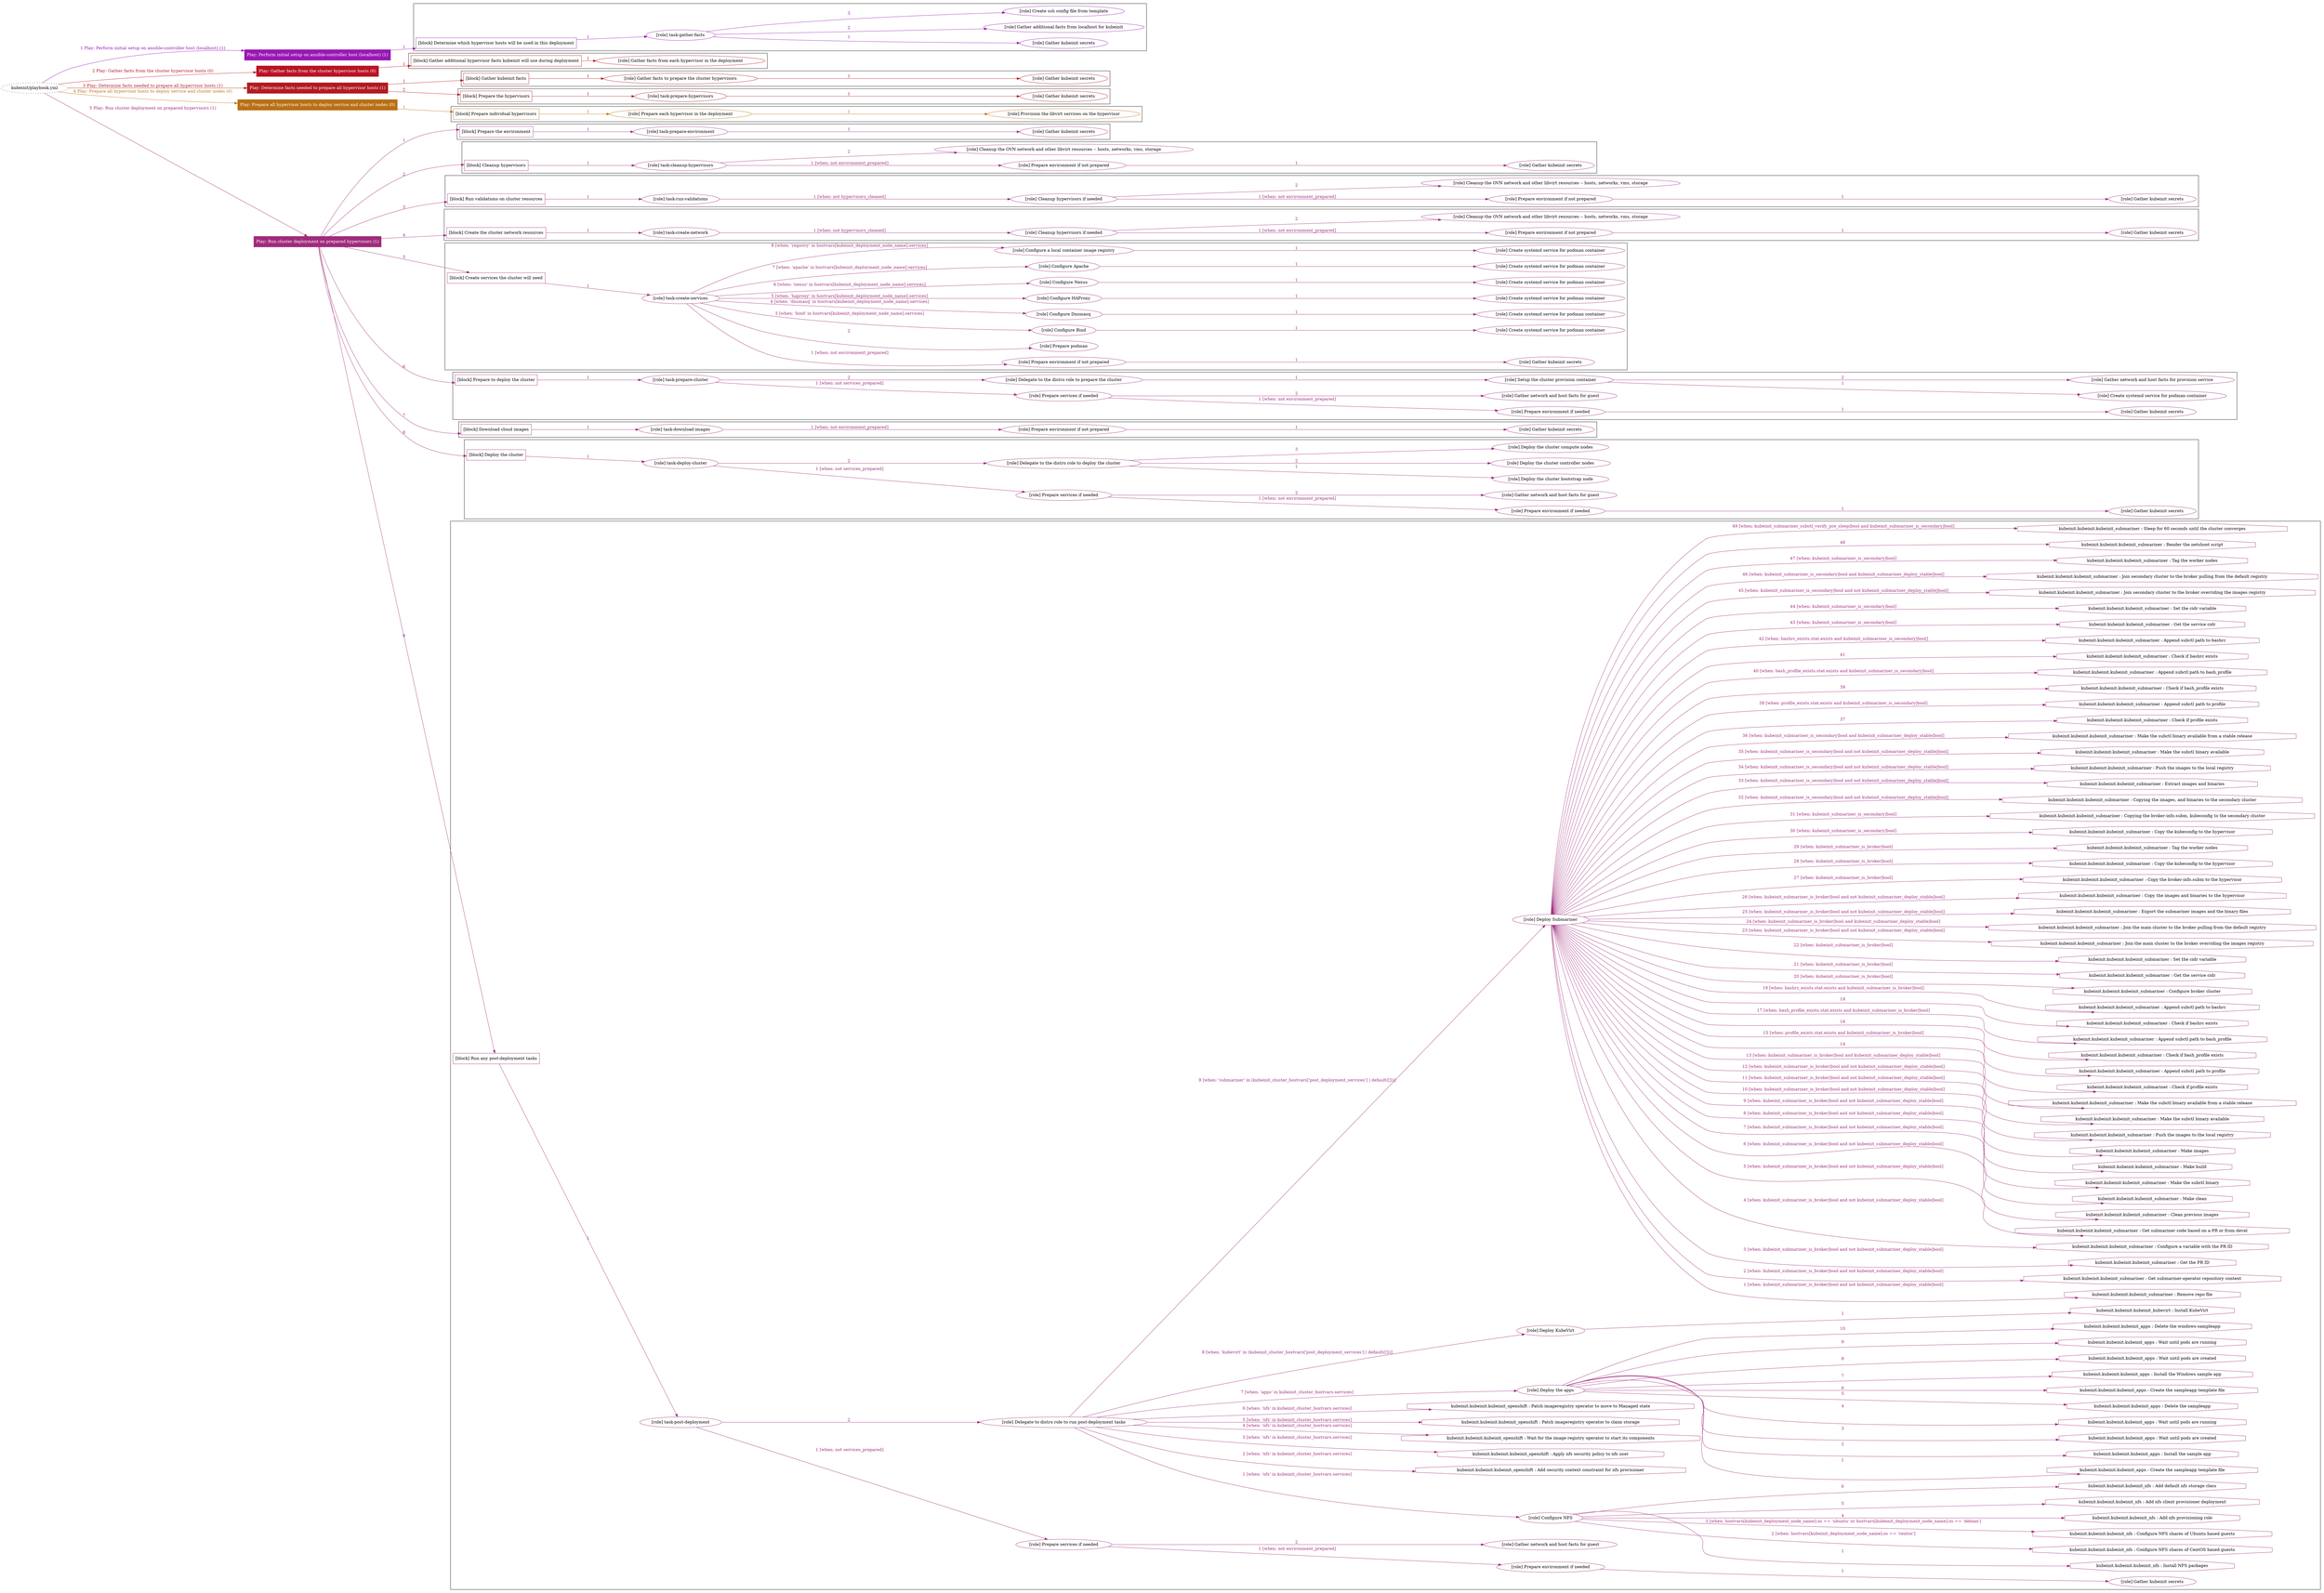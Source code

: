 digraph {
	graph [concentrate=true ordering=in rankdir=LR ratio=fill]
	edge [esep=5 sep=10]
	"kubeinit/playbook.yml" [URL="/home/runner/work/kubeinit/kubeinit/kubeinit/playbook.yml" id=playbook_ff82cfe3 style=dotted]
	"kubeinit/playbook.yml" -> play_9bdd8f1c [label="1 Play: Perform initial setup on ansible-controller host (localhost) (1)" color="#9917b5" fontcolor="#9917b5" id=edge_play_9bdd8f1c labeltooltip="1 Play: Perform initial setup on ansible-controller host (localhost) (1)" tooltip="1 Play: Perform initial setup on ansible-controller host (localhost) (1)"]
	subgraph "Play: Perform initial setup on ansible-controller host (localhost) (1)" {
		play_9bdd8f1c [label="Play: Perform initial setup on ansible-controller host (localhost) (1)" URL="/home/runner/work/kubeinit/kubeinit/kubeinit/playbook.yml" color="#9917b5" fontcolor="#ffffff" id=play_9bdd8f1c shape=box style=filled tooltip=localhost]
		play_9bdd8f1c -> block_ec4b85cb [label=1 color="#9917b5" fontcolor="#9917b5" id=edge_block_ec4b85cb labeltooltip=1 tooltip=1]
		subgraph cluster_block_ec4b85cb {
			block_ec4b85cb [label="[block] Determine which hypervisor hosts will be used in this deployment" URL="/home/runner/work/kubeinit/kubeinit/kubeinit/playbook.yml" color="#9917b5" id=block_ec4b85cb labeltooltip="Determine which hypervisor hosts will be used in this deployment" shape=box tooltip="Determine which hypervisor hosts will be used in this deployment"]
			block_ec4b85cb -> role_a6e74685 [label="1 " color="#9917b5" fontcolor="#9917b5" id=edge_role_a6e74685 labeltooltip="1 " tooltip="1 "]
			subgraph "task-gather-facts" {
				role_a6e74685 [label="[role] task-gather-facts" URL="/home/runner/work/kubeinit/kubeinit/kubeinit/playbook.yml" color="#9917b5" id=role_a6e74685 tooltip="task-gather-facts"]
				role_a6e74685 -> role_70c28c63 [label="1 " color="#9917b5" fontcolor="#9917b5" id=edge_role_70c28c63 labeltooltip="1 " tooltip="1 "]
				subgraph "Gather kubeinit secrets" {
					role_70c28c63 [label="[role] Gather kubeinit secrets" URL="/home/runner/.ansible/collections/ansible_collections/kubeinit/kubeinit/roles/kubeinit_prepare/tasks/build_hypervisors_group.yml" color="#9917b5" id=role_70c28c63 tooltip="Gather kubeinit secrets"]
				}
				role_a6e74685 -> role_19ea0747 [label="2 " color="#9917b5" fontcolor="#9917b5" id=edge_role_19ea0747 labeltooltip="2 " tooltip="2 "]
				subgraph "Gather additional facts from localhost for kubeinit" {
					role_19ea0747 [label="[role] Gather additional facts from localhost for kubeinit" URL="/home/runner/.ansible/collections/ansible_collections/kubeinit/kubeinit/roles/kubeinit_prepare/tasks/build_hypervisors_group.yml" color="#9917b5" id=role_19ea0747 tooltip="Gather additional facts from localhost for kubeinit"]
				}
				role_a6e74685 -> role_89fcf00e [label="3 " color="#9917b5" fontcolor="#9917b5" id=edge_role_89fcf00e labeltooltip="3 " tooltip="3 "]
				subgraph "Create ssh config file from template" {
					role_89fcf00e [label="[role] Create ssh config file from template" URL="/home/runner/.ansible/collections/ansible_collections/kubeinit/kubeinit/roles/kubeinit_prepare/tasks/build_hypervisors_group.yml" color="#9917b5" id=role_89fcf00e tooltip="Create ssh config file from template"]
				}
			}
		}
	}
	"kubeinit/playbook.yml" -> play_71dddb3a [label="2 Play: Gather facts from the cluster hypervisor hosts (0)" color="#b91324" fontcolor="#b91324" id=edge_play_71dddb3a labeltooltip="2 Play: Gather facts from the cluster hypervisor hosts (0)" tooltip="2 Play: Gather facts from the cluster hypervisor hosts (0)"]
	subgraph "Play: Gather facts from the cluster hypervisor hosts (0)" {
		play_71dddb3a [label="Play: Gather facts from the cluster hypervisor hosts (0)" URL="/home/runner/work/kubeinit/kubeinit/kubeinit/playbook.yml" color="#b91324" fontcolor="#ffffff" id=play_71dddb3a shape=box style=filled tooltip="Play: Gather facts from the cluster hypervisor hosts (0)"]
		play_71dddb3a -> block_77d64824 [label=1 color="#b91324" fontcolor="#b91324" id=edge_block_77d64824 labeltooltip=1 tooltip=1]
		subgraph cluster_block_77d64824 {
			block_77d64824 [label="[block] Gather additional hypervisor facts kubeinit will use during deployment" URL="/home/runner/work/kubeinit/kubeinit/kubeinit/playbook.yml" color="#b91324" id=block_77d64824 labeltooltip="Gather additional hypervisor facts kubeinit will use during deployment" shape=box tooltip="Gather additional hypervisor facts kubeinit will use during deployment"]
			block_77d64824 -> role_6d8cf95f [label="1 " color="#b91324" fontcolor="#b91324" id=edge_role_6d8cf95f labeltooltip="1 " tooltip="1 "]
			subgraph "Gather facts from each hypervisor in the deployment" {
				role_6d8cf95f [label="[role] Gather facts from each hypervisor in the deployment" URL="/home/runner/work/kubeinit/kubeinit/kubeinit/playbook.yml" color="#b91324" id=role_6d8cf95f tooltip="Gather facts from each hypervisor in the deployment"]
			}
		}
	}
	"kubeinit/playbook.yml" -> play_9a10f604 [label="3 Play: Determine facts needed to prepare all hypervisor hosts (1)" color="#b21a21" fontcolor="#b21a21" id=edge_play_9a10f604 labeltooltip="3 Play: Determine facts needed to prepare all hypervisor hosts (1)" tooltip="3 Play: Determine facts needed to prepare all hypervisor hosts (1)"]
	subgraph "Play: Determine facts needed to prepare all hypervisor hosts (1)" {
		play_9a10f604 [label="Play: Determine facts needed to prepare all hypervisor hosts (1)" URL="/home/runner/work/kubeinit/kubeinit/kubeinit/playbook.yml" color="#b21a21" fontcolor="#ffffff" id=play_9a10f604 shape=box style=filled tooltip=localhost]
		play_9a10f604 -> block_5173abf7 [label=1 color="#b21a21" fontcolor="#b21a21" id=edge_block_5173abf7 labeltooltip=1 tooltip=1]
		subgraph cluster_block_5173abf7 {
			block_5173abf7 [label="[block] Gather kubeinit facts" URL="/home/runner/work/kubeinit/kubeinit/kubeinit/playbook.yml" color="#b21a21" id=block_5173abf7 labeltooltip="Gather kubeinit facts" shape=box tooltip="Gather kubeinit facts"]
			block_5173abf7 -> role_5815096c [label="1 " color="#b21a21" fontcolor="#b21a21" id=edge_role_5815096c labeltooltip="1 " tooltip="1 "]
			subgraph "Gather facts to prepare the cluster hypervisors" {
				role_5815096c [label="[role] Gather facts to prepare the cluster hypervisors" URL="/home/runner/work/kubeinit/kubeinit/kubeinit/playbook.yml" color="#b21a21" id=role_5815096c tooltip="Gather facts to prepare the cluster hypervisors"]
				role_5815096c -> role_85ae6dd4 [label="1 " color="#b21a21" fontcolor="#b21a21" id=edge_role_85ae6dd4 labeltooltip="1 " tooltip="1 "]
				subgraph "Gather kubeinit secrets" {
					role_85ae6dd4 [label="[role] Gather kubeinit secrets" URL="/home/runner/.ansible/collections/ansible_collections/kubeinit/kubeinit/roles/kubeinit_prepare/tasks/gather_kubeinit_facts.yml" color="#b21a21" id=role_85ae6dd4 tooltip="Gather kubeinit secrets"]
				}
			}
		}
		play_9a10f604 -> block_43e4bab8 [label=2 color="#b21a21" fontcolor="#b21a21" id=edge_block_43e4bab8 labeltooltip=2 tooltip=2]
		subgraph cluster_block_43e4bab8 {
			block_43e4bab8 [label="[block] Prepare the hypervisors" URL="/home/runner/work/kubeinit/kubeinit/kubeinit/playbook.yml" color="#b21a21" id=block_43e4bab8 labeltooltip="Prepare the hypervisors" shape=box tooltip="Prepare the hypervisors"]
			block_43e4bab8 -> role_a056fbd5 [label="1 " color="#b21a21" fontcolor="#b21a21" id=edge_role_a056fbd5 labeltooltip="1 " tooltip="1 "]
			subgraph "task-prepare-hypervisors" {
				role_a056fbd5 [label="[role] task-prepare-hypervisors" URL="/home/runner/work/kubeinit/kubeinit/kubeinit/playbook.yml" color="#b21a21" id=role_a056fbd5 tooltip="task-prepare-hypervisors"]
				role_a056fbd5 -> role_4173d69d [label="1 " color="#b21a21" fontcolor="#b21a21" id=edge_role_4173d69d labeltooltip="1 " tooltip="1 "]
				subgraph "Gather kubeinit secrets" {
					role_4173d69d [label="[role] Gather kubeinit secrets" URL="/home/runner/.ansible/collections/ansible_collections/kubeinit/kubeinit/roles/kubeinit_prepare/tasks/gather_kubeinit_facts.yml" color="#b21a21" id=role_4173d69d tooltip="Gather kubeinit secrets"]
				}
			}
		}
	}
	"kubeinit/playbook.yml" -> play_ccd863fc [label="4 Play: Prepare all hypervisor hosts to deploy service and cluster nodes (0)" color="#b97013" fontcolor="#b97013" id=edge_play_ccd863fc labeltooltip="4 Play: Prepare all hypervisor hosts to deploy service and cluster nodes (0)" tooltip="4 Play: Prepare all hypervisor hosts to deploy service and cluster nodes (0)"]
	subgraph "Play: Prepare all hypervisor hosts to deploy service and cluster nodes (0)" {
		play_ccd863fc [label="Play: Prepare all hypervisor hosts to deploy service and cluster nodes (0)" URL="/home/runner/work/kubeinit/kubeinit/kubeinit/playbook.yml" color="#b97013" fontcolor="#ffffff" id=play_ccd863fc shape=box style=filled tooltip="Play: Prepare all hypervisor hosts to deploy service and cluster nodes (0)"]
		play_ccd863fc -> block_93e7f150 [label=1 color="#b97013" fontcolor="#b97013" id=edge_block_93e7f150 labeltooltip=1 tooltip=1]
		subgraph cluster_block_93e7f150 {
			block_93e7f150 [label="[block] Prepare individual hypervisors" URL="/home/runner/work/kubeinit/kubeinit/kubeinit/playbook.yml" color="#b97013" id=block_93e7f150 labeltooltip="Prepare individual hypervisors" shape=box tooltip="Prepare individual hypervisors"]
			block_93e7f150 -> role_246e3d7e [label="1 " color="#b97013" fontcolor="#b97013" id=edge_role_246e3d7e labeltooltip="1 " tooltip="1 "]
			subgraph "Prepare each hypervisor in the deployment" {
				role_246e3d7e [label="[role] Prepare each hypervisor in the deployment" URL="/home/runner/work/kubeinit/kubeinit/kubeinit/playbook.yml" color="#b97013" id=role_246e3d7e tooltip="Prepare each hypervisor in the deployment"]
				role_246e3d7e -> role_4926be3a [label="1 " color="#b97013" fontcolor="#b97013" id=edge_role_4926be3a labeltooltip="1 " tooltip="1 "]
				subgraph "Provision the libvirt services on the hypervisor" {
					role_4926be3a [label="[role] Provision the libvirt services on the hypervisor" URL="/home/runner/.ansible/collections/ansible_collections/kubeinit/kubeinit/roles/kubeinit_prepare/tasks/prepare_hypervisor.yml" color="#b97013" id=role_4926be3a tooltip="Provision the libvirt services on the hypervisor"]
				}
			}
		}
	}
	"kubeinit/playbook.yml" -> play_2c8e8f43 [label="5 Play: Run cluster deployment on prepared hypervisors (1)" color="#a02b7c" fontcolor="#a02b7c" id=edge_play_2c8e8f43 labeltooltip="5 Play: Run cluster deployment on prepared hypervisors (1)" tooltip="5 Play: Run cluster deployment on prepared hypervisors (1)"]
	subgraph "Play: Run cluster deployment on prepared hypervisors (1)" {
		play_2c8e8f43 [label="Play: Run cluster deployment on prepared hypervisors (1)" URL="/home/runner/work/kubeinit/kubeinit/kubeinit/playbook.yml" color="#a02b7c" fontcolor="#ffffff" id=play_2c8e8f43 shape=box style=filled tooltip=localhost]
		play_2c8e8f43 -> block_b399c22f [label=1 color="#a02b7c" fontcolor="#a02b7c" id=edge_block_b399c22f labeltooltip=1 tooltip=1]
		subgraph cluster_block_b399c22f {
			block_b399c22f [label="[block] Prepare the environment" URL="/home/runner/work/kubeinit/kubeinit/kubeinit/playbook.yml" color="#a02b7c" id=block_b399c22f labeltooltip="Prepare the environment" shape=box tooltip="Prepare the environment"]
			block_b399c22f -> role_5a42fadf [label="1 " color="#a02b7c" fontcolor="#a02b7c" id=edge_role_5a42fadf labeltooltip="1 " tooltip="1 "]
			subgraph "task-prepare-environment" {
				role_5a42fadf [label="[role] task-prepare-environment" URL="/home/runner/work/kubeinit/kubeinit/kubeinit/playbook.yml" color="#a02b7c" id=role_5a42fadf tooltip="task-prepare-environment"]
				role_5a42fadf -> role_574fe420 [label="1 " color="#a02b7c" fontcolor="#a02b7c" id=edge_role_574fe420 labeltooltip="1 " tooltip="1 "]
				subgraph "Gather kubeinit secrets" {
					role_574fe420 [label="[role] Gather kubeinit secrets" URL="/home/runner/.ansible/collections/ansible_collections/kubeinit/kubeinit/roles/kubeinit_prepare/tasks/gather_kubeinit_facts.yml" color="#a02b7c" id=role_574fe420 tooltip="Gather kubeinit secrets"]
				}
			}
		}
		play_2c8e8f43 -> block_1292faf4 [label=2 color="#a02b7c" fontcolor="#a02b7c" id=edge_block_1292faf4 labeltooltip=2 tooltip=2]
		subgraph cluster_block_1292faf4 {
			block_1292faf4 [label="[block] Cleanup hypervisors" URL="/home/runner/work/kubeinit/kubeinit/kubeinit/playbook.yml" color="#a02b7c" id=block_1292faf4 labeltooltip="Cleanup hypervisors" shape=box tooltip="Cleanup hypervisors"]
			block_1292faf4 -> role_c03fd606 [label="1 " color="#a02b7c" fontcolor="#a02b7c" id=edge_role_c03fd606 labeltooltip="1 " tooltip="1 "]
			subgraph "task-cleanup-hypervisors" {
				role_c03fd606 [label="[role] task-cleanup-hypervisors" URL="/home/runner/work/kubeinit/kubeinit/kubeinit/playbook.yml" color="#a02b7c" id=role_c03fd606 tooltip="task-cleanup-hypervisors"]
				role_c03fd606 -> role_a68ccb3a [label="1 [when: not environment_prepared]" color="#a02b7c" fontcolor="#a02b7c" id=edge_role_a68ccb3a labeltooltip="1 [when: not environment_prepared]" tooltip="1 [when: not environment_prepared]"]
				subgraph "Prepare environment if not prepared" {
					role_a68ccb3a [label="[role] Prepare environment if not prepared" URL="/home/runner/.ansible/collections/ansible_collections/kubeinit/kubeinit/roles/kubeinit_prepare/tasks/cleanup_hypervisors.yml" color="#a02b7c" id=role_a68ccb3a tooltip="Prepare environment if not prepared"]
					role_a68ccb3a -> role_487c9390 [label="1 " color="#a02b7c" fontcolor="#a02b7c" id=edge_role_487c9390 labeltooltip="1 " tooltip="1 "]
					subgraph "Gather kubeinit secrets" {
						role_487c9390 [label="[role] Gather kubeinit secrets" URL="/home/runner/.ansible/collections/ansible_collections/kubeinit/kubeinit/roles/kubeinit_prepare/tasks/gather_kubeinit_facts.yml" color="#a02b7c" id=role_487c9390 tooltip="Gather kubeinit secrets"]
					}
				}
				role_c03fd606 -> role_586be76d [label="2 " color="#a02b7c" fontcolor="#a02b7c" id=edge_role_586be76d labeltooltip="2 " tooltip="2 "]
				subgraph "Cleanup the OVN network and other libvirt resources -- hosts, networks, vms, storage" {
					role_586be76d [label="[role] Cleanup the OVN network and other libvirt resources -- hosts, networks, vms, storage" URL="/home/runner/.ansible/collections/ansible_collections/kubeinit/kubeinit/roles/kubeinit_prepare/tasks/cleanup_hypervisors.yml" color="#a02b7c" id=role_586be76d tooltip="Cleanup the OVN network and other libvirt resources -- hosts, networks, vms, storage"]
				}
			}
		}
		play_2c8e8f43 -> block_c649b219 [label=3 color="#a02b7c" fontcolor="#a02b7c" id=edge_block_c649b219 labeltooltip=3 tooltip=3]
		subgraph cluster_block_c649b219 {
			block_c649b219 [label="[block] Run validations on cluster resources" URL="/home/runner/work/kubeinit/kubeinit/kubeinit/playbook.yml" color="#a02b7c" id=block_c649b219 labeltooltip="Run validations on cluster resources" shape=box tooltip="Run validations on cluster resources"]
			block_c649b219 -> role_856cabf5 [label="1 " color="#a02b7c" fontcolor="#a02b7c" id=edge_role_856cabf5 labeltooltip="1 " tooltip="1 "]
			subgraph "task-run-validations" {
				role_856cabf5 [label="[role] task-run-validations" URL="/home/runner/work/kubeinit/kubeinit/kubeinit/playbook.yml" color="#a02b7c" id=role_856cabf5 tooltip="task-run-validations"]
				role_856cabf5 -> role_826ddd7d [label="1 [when: not hypervisors_cleaned]" color="#a02b7c" fontcolor="#a02b7c" id=edge_role_826ddd7d labeltooltip="1 [when: not hypervisors_cleaned]" tooltip="1 [when: not hypervisors_cleaned]"]
				subgraph "Cleanup hypervisors if needed" {
					role_826ddd7d [label="[role] Cleanup hypervisors if needed" URL="/home/runner/.ansible/collections/ansible_collections/kubeinit/kubeinit/roles/kubeinit_validations/tasks/main.yml" color="#a02b7c" id=role_826ddd7d tooltip="Cleanup hypervisors if needed"]
					role_826ddd7d -> role_8d73f32e [label="1 [when: not environment_prepared]" color="#a02b7c" fontcolor="#a02b7c" id=edge_role_8d73f32e labeltooltip="1 [when: not environment_prepared]" tooltip="1 [when: not environment_prepared]"]
					subgraph "Prepare environment if not prepared" {
						role_8d73f32e [label="[role] Prepare environment if not prepared" URL="/home/runner/.ansible/collections/ansible_collections/kubeinit/kubeinit/roles/kubeinit_prepare/tasks/cleanup_hypervisors.yml" color="#a02b7c" id=role_8d73f32e tooltip="Prepare environment if not prepared"]
						role_8d73f32e -> role_80893148 [label="1 " color="#a02b7c" fontcolor="#a02b7c" id=edge_role_80893148 labeltooltip="1 " tooltip="1 "]
						subgraph "Gather kubeinit secrets" {
							role_80893148 [label="[role] Gather kubeinit secrets" URL="/home/runner/.ansible/collections/ansible_collections/kubeinit/kubeinit/roles/kubeinit_prepare/tasks/gather_kubeinit_facts.yml" color="#a02b7c" id=role_80893148 tooltip="Gather kubeinit secrets"]
						}
					}
					role_826ddd7d -> role_b008409b [label="2 " color="#a02b7c" fontcolor="#a02b7c" id=edge_role_b008409b labeltooltip="2 " tooltip="2 "]
					subgraph "Cleanup the OVN network and other libvirt resources -- hosts, networks, vms, storage" {
						role_b008409b [label="[role] Cleanup the OVN network and other libvirt resources -- hosts, networks, vms, storage" URL="/home/runner/.ansible/collections/ansible_collections/kubeinit/kubeinit/roles/kubeinit_prepare/tasks/cleanup_hypervisors.yml" color="#a02b7c" id=role_b008409b tooltip="Cleanup the OVN network and other libvirt resources -- hosts, networks, vms, storage"]
					}
				}
			}
		}
		play_2c8e8f43 -> block_b9519e02 [label=4 color="#a02b7c" fontcolor="#a02b7c" id=edge_block_b9519e02 labeltooltip=4 tooltip=4]
		subgraph cluster_block_b9519e02 {
			block_b9519e02 [label="[block] Create the cluster network resources" URL="/home/runner/work/kubeinit/kubeinit/kubeinit/playbook.yml" color="#a02b7c" id=block_b9519e02 labeltooltip="Create the cluster network resources" shape=box tooltip="Create the cluster network resources"]
			block_b9519e02 -> role_43444996 [label="1 " color="#a02b7c" fontcolor="#a02b7c" id=edge_role_43444996 labeltooltip="1 " tooltip="1 "]
			subgraph "task-create-network" {
				role_43444996 [label="[role] task-create-network" URL="/home/runner/work/kubeinit/kubeinit/kubeinit/playbook.yml" color="#a02b7c" id=role_43444996 tooltip="task-create-network"]
				role_43444996 -> role_f2fbe725 [label="1 [when: not hypervisors_cleaned]" color="#a02b7c" fontcolor="#a02b7c" id=edge_role_f2fbe725 labeltooltip="1 [when: not hypervisors_cleaned]" tooltip="1 [when: not hypervisors_cleaned]"]
				subgraph "Cleanup hypervisors if needed" {
					role_f2fbe725 [label="[role] Cleanup hypervisors if needed" URL="/home/runner/.ansible/collections/ansible_collections/kubeinit/kubeinit/roles/kubeinit_libvirt/tasks/create_network.yml" color="#a02b7c" id=role_f2fbe725 tooltip="Cleanup hypervisors if needed"]
					role_f2fbe725 -> role_6d0db488 [label="1 [when: not environment_prepared]" color="#a02b7c" fontcolor="#a02b7c" id=edge_role_6d0db488 labeltooltip="1 [when: not environment_prepared]" tooltip="1 [when: not environment_prepared]"]
					subgraph "Prepare environment if not prepared" {
						role_6d0db488 [label="[role] Prepare environment if not prepared" URL="/home/runner/.ansible/collections/ansible_collections/kubeinit/kubeinit/roles/kubeinit_prepare/tasks/cleanup_hypervisors.yml" color="#a02b7c" id=role_6d0db488 tooltip="Prepare environment if not prepared"]
						role_6d0db488 -> role_97ce8848 [label="1 " color="#a02b7c" fontcolor="#a02b7c" id=edge_role_97ce8848 labeltooltip="1 " tooltip="1 "]
						subgraph "Gather kubeinit secrets" {
							role_97ce8848 [label="[role] Gather kubeinit secrets" URL="/home/runner/.ansible/collections/ansible_collections/kubeinit/kubeinit/roles/kubeinit_prepare/tasks/gather_kubeinit_facts.yml" color="#a02b7c" id=role_97ce8848 tooltip="Gather kubeinit secrets"]
						}
					}
					role_f2fbe725 -> role_678c1408 [label="2 " color="#a02b7c" fontcolor="#a02b7c" id=edge_role_678c1408 labeltooltip="2 " tooltip="2 "]
					subgraph "Cleanup the OVN network and other libvirt resources -- hosts, networks, vms, storage" {
						role_678c1408 [label="[role] Cleanup the OVN network and other libvirt resources -- hosts, networks, vms, storage" URL="/home/runner/.ansible/collections/ansible_collections/kubeinit/kubeinit/roles/kubeinit_prepare/tasks/cleanup_hypervisors.yml" color="#a02b7c" id=role_678c1408 tooltip="Cleanup the OVN network and other libvirt resources -- hosts, networks, vms, storage"]
					}
				}
			}
		}
		play_2c8e8f43 -> block_2d9f0dba [label=5 color="#a02b7c" fontcolor="#a02b7c" id=edge_block_2d9f0dba labeltooltip=5 tooltip=5]
		subgraph cluster_block_2d9f0dba {
			block_2d9f0dba [label="[block] Create services the cluster will need" URL="/home/runner/work/kubeinit/kubeinit/kubeinit/playbook.yml" color="#a02b7c" id=block_2d9f0dba labeltooltip="Create services the cluster will need" shape=box tooltip="Create services the cluster will need"]
			block_2d9f0dba -> role_552e0967 [label="1 " color="#a02b7c" fontcolor="#a02b7c" id=edge_role_552e0967 labeltooltip="1 " tooltip="1 "]
			subgraph "task-create-services" {
				role_552e0967 [label="[role] task-create-services" URL="/home/runner/work/kubeinit/kubeinit/kubeinit/playbook.yml" color="#a02b7c" id=role_552e0967 tooltip="task-create-services"]
				role_552e0967 -> role_069d1b1d [label="1 [when: not environment_prepared]" color="#a02b7c" fontcolor="#a02b7c" id=edge_role_069d1b1d labeltooltip="1 [when: not environment_prepared]" tooltip="1 [when: not environment_prepared]"]
				subgraph "Prepare environment if not prepared" {
					role_069d1b1d [label="[role] Prepare environment if not prepared" URL="/home/runner/.ansible/collections/ansible_collections/kubeinit/kubeinit/roles/kubeinit_services/tasks/main.yml" color="#a02b7c" id=role_069d1b1d tooltip="Prepare environment if not prepared"]
					role_069d1b1d -> role_97c4983a [label="1 " color="#a02b7c" fontcolor="#a02b7c" id=edge_role_97c4983a labeltooltip="1 " tooltip="1 "]
					subgraph "Gather kubeinit secrets" {
						role_97c4983a [label="[role] Gather kubeinit secrets" URL="/home/runner/.ansible/collections/ansible_collections/kubeinit/kubeinit/roles/kubeinit_prepare/tasks/gather_kubeinit_facts.yml" color="#a02b7c" id=role_97c4983a tooltip="Gather kubeinit secrets"]
					}
				}
				role_552e0967 -> role_ac897a2a [label="2 " color="#a02b7c" fontcolor="#a02b7c" id=edge_role_ac897a2a labeltooltip="2 " tooltip="2 "]
				subgraph "Prepare podman" {
					role_ac897a2a [label="[role] Prepare podman" URL="/home/runner/.ansible/collections/ansible_collections/kubeinit/kubeinit/roles/kubeinit_services/tasks/00_create_service_pod.yml" color="#a02b7c" id=role_ac897a2a tooltip="Prepare podman"]
				}
				role_552e0967 -> role_eaa870bb [label="3 [when: 'bind' in hostvars[kubeinit_deployment_node_name].services]" color="#a02b7c" fontcolor="#a02b7c" id=edge_role_eaa870bb labeltooltip="3 [when: 'bind' in hostvars[kubeinit_deployment_node_name].services]" tooltip="3 [when: 'bind' in hostvars[kubeinit_deployment_node_name].services]"]
				subgraph "Configure Bind" {
					role_eaa870bb [label="[role] Configure Bind" URL="/home/runner/.ansible/collections/ansible_collections/kubeinit/kubeinit/roles/kubeinit_services/tasks/start_services_containers.yml" color="#a02b7c" id=role_eaa870bb tooltip="Configure Bind"]
					role_eaa870bb -> role_6db783a4 [label="1 " color="#a02b7c" fontcolor="#a02b7c" id=edge_role_6db783a4 labeltooltip="1 " tooltip="1 "]
					subgraph "Create systemd service for podman container" {
						role_6db783a4 [label="[role] Create systemd service for podman container" URL="/home/runner/.ansible/collections/ansible_collections/kubeinit/kubeinit/roles/kubeinit_bind/tasks/main.yml" color="#a02b7c" id=role_6db783a4 tooltip="Create systemd service for podman container"]
					}
				}
				role_552e0967 -> role_cd1184f6 [label="4 [when: 'dnsmasq' in hostvars[kubeinit_deployment_node_name].services]" color="#a02b7c" fontcolor="#a02b7c" id=edge_role_cd1184f6 labeltooltip="4 [when: 'dnsmasq' in hostvars[kubeinit_deployment_node_name].services]" tooltip="4 [when: 'dnsmasq' in hostvars[kubeinit_deployment_node_name].services]"]
				subgraph "Configure Dnsmasq" {
					role_cd1184f6 [label="[role] Configure Dnsmasq" URL="/home/runner/.ansible/collections/ansible_collections/kubeinit/kubeinit/roles/kubeinit_services/tasks/start_services_containers.yml" color="#a02b7c" id=role_cd1184f6 tooltip="Configure Dnsmasq"]
					role_cd1184f6 -> role_d0883081 [label="1 " color="#a02b7c" fontcolor="#a02b7c" id=edge_role_d0883081 labeltooltip="1 " tooltip="1 "]
					subgraph "Create systemd service for podman container" {
						role_d0883081 [label="[role] Create systemd service for podman container" URL="/home/runner/.ansible/collections/ansible_collections/kubeinit/kubeinit/roles/kubeinit_dnsmasq/tasks/main.yml" color="#a02b7c" id=role_d0883081 tooltip="Create systemd service for podman container"]
					}
				}
				role_552e0967 -> role_18f7788d [label="5 [when: 'haproxy' in hostvars[kubeinit_deployment_node_name].services]" color="#a02b7c" fontcolor="#a02b7c" id=edge_role_18f7788d labeltooltip="5 [when: 'haproxy' in hostvars[kubeinit_deployment_node_name].services]" tooltip="5 [when: 'haproxy' in hostvars[kubeinit_deployment_node_name].services]"]
				subgraph "Configure HAProxy" {
					role_18f7788d [label="[role] Configure HAProxy" URL="/home/runner/.ansible/collections/ansible_collections/kubeinit/kubeinit/roles/kubeinit_services/tasks/start_services_containers.yml" color="#a02b7c" id=role_18f7788d tooltip="Configure HAProxy"]
					role_18f7788d -> role_d6a949ea [label="1 " color="#a02b7c" fontcolor="#a02b7c" id=edge_role_d6a949ea labeltooltip="1 " tooltip="1 "]
					subgraph "Create systemd service for podman container" {
						role_d6a949ea [label="[role] Create systemd service for podman container" URL="/home/runner/.ansible/collections/ansible_collections/kubeinit/kubeinit/roles/kubeinit_haproxy/tasks/main.yml" color="#a02b7c" id=role_d6a949ea tooltip="Create systemd service for podman container"]
					}
				}
				role_552e0967 -> role_6b986122 [label="6 [when: 'nexus' in hostvars[kubeinit_deployment_node_name].services]" color="#a02b7c" fontcolor="#a02b7c" id=edge_role_6b986122 labeltooltip="6 [when: 'nexus' in hostvars[kubeinit_deployment_node_name].services]" tooltip="6 [when: 'nexus' in hostvars[kubeinit_deployment_node_name].services]"]
				subgraph "Configure Nexus" {
					role_6b986122 [label="[role] Configure Nexus" URL="/home/runner/.ansible/collections/ansible_collections/kubeinit/kubeinit/roles/kubeinit_services/tasks/start_services_containers.yml" color="#a02b7c" id=role_6b986122 tooltip="Configure Nexus"]
					role_6b986122 -> role_b6c68aab [label="1 " color="#a02b7c" fontcolor="#a02b7c" id=edge_role_b6c68aab labeltooltip="1 " tooltip="1 "]
					subgraph "Create systemd service for podman container" {
						role_b6c68aab [label="[role] Create systemd service for podman container" URL="/home/runner/.ansible/collections/ansible_collections/kubeinit/kubeinit/roles/kubeinit_nexus/tasks/main.yml" color="#a02b7c" id=role_b6c68aab tooltip="Create systemd service for podman container"]
					}
				}
				role_552e0967 -> role_78c8efab [label="7 [when: 'apache' in hostvars[kubeinit_deployment_node_name].services]" color="#a02b7c" fontcolor="#a02b7c" id=edge_role_78c8efab labeltooltip="7 [when: 'apache' in hostvars[kubeinit_deployment_node_name].services]" tooltip="7 [when: 'apache' in hostvars[kubeinit_deployment_node_name].services]"]
				subgraph "Configure Apache" {
					role_78c8efab [label="[role] Configure Apache" URL="/home/runner/.ansible/collections/ansible_collections/kubeinit/kubeinit/roles/kubeinit_services/tasks/start_services_containers.yml" color="#a02b7c" id=role_78c8efab tooltip="Configure Apache"]
					role_78c8efab -> role_b9286241 [label="1 " color="#a02b7c" fontcolor="#a02b7c" id=edge_role_b9286241 labeltooltip="1 " tooltip="1 "]
					subgraph "Create systemd service for podman container" {
						role_b9286241 [label="[role] Create systemd service for podman container" URL="/home/runner/.ansible/collections/ansible_collections/kubeinit/kubeinit/roles/kubeinit_apache/tasks/main.yml" color="#a02b7c" id=role_b9286241 tooltip="Create systemd service for podman container"]
					}
				}
				role_552e0967 -> role_84191ee0 [label="8 [when: 'registry' in hostvars[kubeinit_deployment_node_name].services]" color="#a02b7c" fontcolor="#a02b7c" id=edge_role_84191ee0 labeltooltip="8 [when: 'registry' in hostvars[kubeinit_deployment_node_name].services]" tooltip="8 [when: 'registry' in hostvars[kubeinit_deployment_node_name].services]"]
				subgraph "Configure a local container image registry" {
					role_84191ee0 [label="[role] Configure a local container image registry" URL="/home/runner/.ansible/collections/ansible_collections/kubeinit/kubeinit/roles/kubeinit_services/tasks/start_services_containers.yml" color="#a02b7c" id=role_84191ee0 tooltip="Configure a local container image registry"]
					role_84191ee0 -> role_0dad38ef [label="1 " color="#a02b7c" fontcolor="#a02b7c" id=edge_role_0dad38ef labeltooltip="1 " tooltip="1 "]
					subgraph "Create systemd service for podman container" {
						role_0dad38ef [label="[role] Create systemd service for podman container" URL="/home/runner/.ansible/collections/ansible_collections/kubeinit/kubeinit/roles/kubeinit_registry/tasks/main.yml" color="#a02b7c" id=role_0dad38ef tooltip="Create systemd service for podman container"]
					}
				}
			}
		}
		play_2c8e8f43 -> block_fcd11166 [label=6 color="#a02b7c" fontcolor="#a02b7c" id=edge_block_fcd11166 labeltooltip=6 tooltip=6]
		subgraph cluster_block_fcd11166 {
			block_fcd11166 [label="[block] Prepare to deploy the cluster" URL="/home/runner/work/kubeinit/kubeinit/kubeinit/playbook.yml" color="#a02b7c" id=block_fcd11166 labeltooltip="Prepare to deploy the cluster" shape=box tooltip="Prepare to deploy the cluster"]
			block_fcd11166 -> role_4f53bdba [label="1 " color="#a02b7c" fontcolor="#a02b7c" id=edge_role_4f53bdba labeltooltip="1 " tooltip="1 "]
			subgraph "task-prepare-cluster" {
				role_4f53bdba [label="[role] task-prepare-cluster" URL="/home/runner/work/kubeinit/kubeinit/kubeinit/playbook.yml" color="#a02b7c" id=role_4f53bdba tooltip="task-prepare-cluster"]
				role_4f53bdba -> role_cc251435 [label="1 [when: not services_prepared]" color="#a02b7c" fontcolor="#a02b7c" id=edge_role_cc251435 labeltooltip="1 [when: not services_prepared]" tooltip="1 [when: not services_prepared]"]
				subgraph "Prepare services if needed" {
					role_cc251435 [label="[role] Prepare services if needed" URL="/home/runner/.ansible/collections/ansible_collections/kubeinit/kubeinit/roles/kubeinit_prepare/tasks/prepare_cluster.yml" color="#a02b7c" id=role_cc251435 tooltip="Prepare services if needed"]
					role_cc251435 -> role_2a6bc386 [label="1 [when: not environment_prepared]" color="#a02b7c" fontcolor="#a02b7c" id=edge_role_2a6bc386 labeltooltip="1 [when: not environment_prepared]" tooltip="1 [when: not environment_prepared]"]
					subgraph "Prepare environment if needed" {
						role_2a6bc386 [label="[role] Prepare environment if needed" URL="/home/runner/.ansible/collections/ansible_collections/kubeinit/kubeinit/roles/kubeinit_services/tasks/prepare_services.yml" color="#a02b7c" id=role_2a6bc386 tooltip="Prepare environment if needed"]
						role_2a6bc386 -> role_1c82f3e5 [label="1 " color="#a02b7c" fontcolor="#a02b7c" id=edge_role_1c82f3e5 labeltooltip="1 " tooltip="1 "]
						subgraph "Gather kubeinit secrets" {
							role_1c82f3e5 [label="[role] Gather kubeinit secrets" URL="/home/runner/.ansible/collections/ansible_collections/kubeinit/kubeinit/roles/kubeinit_prepare/tasks/gather_kubeinit_facts.yml" color="#a02b7c" id=role_1c82f3e5 tooltip="Gather kubeinit secrets"]
						}
					}
					role_cc251435 -> role_838f3460 [label="2 " color="#a02b7c" fontcolor="#a02b7c" id=edge_role_838f3460 labeltooltip="2 " tooltip="2 "]
					subgraph "Gather network and host facts for guest" {
						role_838f3460 [label="[role] Gather network and host facts for guest" URL="/home/runner/.ansible/collections/ansible_collections/kubeinit/kubeinit/roles/kubeinit_services/tasks/prepare_services.yml" color="#a02b7c" id=role_838f3460 tooltip="Gather network and host facts for guest"]
					}
				}
				role_4f53bdba -> role_602ba818 [label="2 " color="#a02b7c" fontcolor="#a02b7c" id=edge_role_602ba818 labeltooltip="2 " tooltip="2 "]
				subgraph "Delegate to the distro role to prepare the cluster" {
					role_602ba818 [label="[role] Delegate to the distro role to prepare the cluster" URL="/home/runner/.ansible/collections/ansible_collections/kubeinit/kubeinit/roles/kubeinit_prepare/tasks/prepare_cluster.yml" color="#a02b7c" id=role_602ba818 tooltip="Delegate to the distro role to prepare the cluster"]
					role_602ba818 -> role_2651bd32 [label="1 " color="#a02b7c" fontcolor="#a02b7c" id=edge_role_2651bd32 labeltooltip="1 " tooltip="1 "]
					subgraph "Setup the cluster provision container" {
						role_2651bd32 [label="[role] Setup the cluster provision container" URL="/home/runner/.ansible/collections/ansible_collections/kubeinit/kubeinit/roles/kubeinit_openshift/tasks/prepare_cluster.yml" color="#a02b7c" id=role_2651bd32 tooltip="Setup the cluster provision container"]
						role_2651bd32 -> role_f9d46ed0 [label="1 " color="#a02b7c" fontcolor="#a02b7c" id=edge_role_f9d46ed0 labeltooltip="1 " tooltip="1 "]
						subgraph "Create systemd service for podman container" {
							role_f9d46ed0 [label="[role] Create systemd service for podman container" URL="/home/runner/.ansible/collections/ansible_collections/kubeinit/kubeinit/roles/kubeinit_services/tasks/create_provision_container.yml" color="#a02b7c" id=role_f9d46ed0 tooltip="Create systemd service for podman container"]
						}
						role_2651bd32 -> role_8eaafc23 [label="2 " color="#a02b7c" fontcolor="#a02b7c" id=edge_role_8eaafc23 labeltooltip="2 " tooltip="2 "]
						subgraph "Gather network and host facts for provision service" {
							role_8eaafc23 [label="[role] Gather network and host facts for provision service" URL="/home/runner/.ansible/collections/ansible_collections/kubeinit/kubeinit/roles/kubeinit_services/tasks/create_provision_container.yml" color="#a02b7c" id=role_8eaafc23 tooltip="Gather network and host facts for provision service"]
						}
					}
				}
			}
		}
		play_2c8e8f43 -> block_d0a95ba8 [label=7 color="#a02b7c" fontcolor="#a02b7c" id=edge_block_d0a95ba8 labeltooltip=7 tooltip=7]
		subgraph cluster_block_d0a95ba8 {
			block_d0a95ba8 [label="[block] Download cloud images" URL="/home/runner/work/kubeinit/kubeinit/kubeinit/playbook.yml" color="#a02b7c" id=block_d0a95ba8 labeltooltip="Download cloud images" shape=box tooltip="Download cloud images"]
			block_d0a95ba8 -> role_de7b41ca [label="1 " color="#a02b7c" fontcolor="#a02b7c" id=edge_role_de7b41ca labeltooltip="1 " tooltip="1 "]
			subgraph "task-download-images" {
				role_de7b41ca [label="[role] task-download-images" URL="/home/runner/work/kubeinit/kubeinit/kubeinit/playbook.yml" color="#a02b7c" id=role_de7b41ca tooltip="task-download-images"]
				role_de7b41ca -> role_4fc308aa [label="1 [when: not environment_prepared]" color="#a02b7c" fontcolor="#a02b7c" id=edge_role_4fc308aa labeltooltip="1 [when: not environment_prepared]" tooltip="1 [when: not environment_prepared]"]
				subgraph "Prepare environment if not prepared" {
					role_4fc308aa [label="[role] Prepare environment if not prepared" URL="/home/runner/.ansible/collections/ansible_collections/kubeinit/kubeinit/roles/kubeinit_libvirt/tasks/download_cloud_images.yml" color="#a02b7c" id=role_4fc308aa tooltip="Prepare environment if not prepared"]
					role_4fc308aa -> role_a15603b7 [label="1 " color="#a02b7c" fontcolor="#a02b7c" id=edge_role_a15603b7 labeltooltip="1 " tooltip="1 "]
					subgraph "Gather kubeinit secrets" {
						role_a15603b7 [label="[role] Gather kubeinit secrets" URL="/home/runner/.ansible/collections/ansible_collections/kubeinit/kubeinit/roles/kubeinit_prepare/tasks/gather_kubeinit_facts.yml" color="#a02b7c" id=role_a15603b7 tooltip="Gather kubeinit secrets"]
					}
				}
			}
		}
		play_2c8e8f43 -> block_c53eb247 [label=8 color="#a02b7c" fontcolor="#a02b7c" id=edge_block_c53eb247 labeltooltip=8 tooltip=8]
		subgraph cluster_block_c53eb247 {
			block_c53eb247 [label="[block] Deploy the cluster" URL="/home/runner/work/kubeinit/kubeinit/kubeinit/playbook.yml" color="#a02b7c" id=block_c53eb247 labeltooltip="Deploy the cluster" shape=box tooltip="Deploy the cluster"]
			block_c53eb247 -> role_9ac7cf80 [label="1 " color="#a02b7c" fontcolor="#a02b7c" id=edge_role_9ac7cf80 labeltooltip="1 " tooltip="1 "]
			subgraph "task-deploy-cluster" {
				role_9ac7cf80 [label="[role] task-deploy-cluster" URL="/home/runner/work/kubeinit/kubeinit/kubeinit/playbook.yml" color="#a02b7c" id=role_9ac7cf80 tooltip="task-deploy-cluster"]
				role_9ac7cf80 -> role_0d3ad41f [label="1 [when: not services_prepared]" color="#a02b7c" fontcolor="#a02b7c" id=edge_role_0d3ad41f labeltooltip="1 [when: not services_prepared]" tooltip="1 [when: not services_prepared]"]
				subgraph "Prepare services if needed" {
					role_0d3ad41f [label="[role] Prepare services if needed" URL="/home/runner/.ansible/collections/ansible_collections/kubeinit/kubeinit/roles/kubeinit_prepare/tasks/deploy_cluster.yml" color="#a02b7c" id=role_0d3ad41f tooltip="Prepare services if needed"]
					role_0d3ad41f -> role_de4766b5 [label="1 [when: not environment_prepared]" color="#a02b7c" fontcolor="#a02b7c" id=edge_role_de4766b5 labeltooltip="1 [when: not environment_prepared]" tooltip="1 [when: not environment_prepared]"]
					subgraph "Prepare environment if needed" {
						role_de4766b5 [label="[role] Prepare environment if needed" URL="/home/runner/.ansible/collections/ansible_collections/kubeinit/kubeinit/roles/kubeinit_services/tasks/prepare_services.yml" color="#a02b7c" id=role_de4766b5 tooltip="Prepare environment if needed"]
						role_de4766b5 -> role_9635e7fa [label="1 " color="#a02b7c" fontcolor="#a02b7c" id=edge_role_9635e7fa labeltooltip="1 " tooltip="1 "]
						subgraph "Gather kubeinit secrets" {
							role_9635e7fa [label="[role] Gather kubeinit secrets" URL="/home/runner/.ansible/collections/ansible_collections/kubeinit/kubeinit/roles/kubeinit_prepare/tasks/gather_kubeinit_facts.yml" color="#a02b7c" id=role_9635e7fa tooltip="Gather kubeinit secrets"]
						}
					}
					role_0d3ad41f -> role_db7f67cd [label="2 " color="#a02b7c" fontcolor="#a02b7c" id=edge_role_db7f67cd labeltooltip="2 " tooltip="2 "]
					subgraph "Gather network and host facts for guest" {
						role_db7f67cd [label="[role] Gather network and host facts for guest" URL="/home/runner/.ansible/collections/ansible_collections/kubeinit/kubeinit/roles/kubeinit_services/tasks/prepare_services.yml" color="#a02b7c" id=role_db7f67cd tooltip="Gather network and host facts for guest"]
					}
				}
				role_9ac7cf80 -> role_a30ae232 [label="2 " color="#a02b7c" fontcolor="#a02b7c" id=edge_role_a30ae232 labeltooltip="2 " tooltip="2 "]
				subgraph "Delegate to the distro role to deploy the cluster" {
					role_a30ae232 [label="[role] Delegate to the distro role to deploy the cluster" URL="/home/runner/.ansible/collections/ansible_collections/kubeinit/kubeinit/roles/kubeinit_prepare/tasks/deploy_cluster.yml" color="#a02b7c" id=role_a30ae232 tooltip="Delegate to the distro role to deploy the cluster"]
					role_a30ae232 -> role_723efd4b [label="1 " color="#a02b7c" fontcolor="#a02b7c" id=edge_role_723efd4b labeltooltip="1 " tooltip="1 "]
					subgraph "Deploy the cluster bootstrap node" {
						role_723efd4b [label="[role] Deploy the cluster bootstrap node" URL="/home/runner/.ansible/collections/ansible_collections/kubeinit/kubeinit/roles/kubeinit_openshift/tasks/main.yml" color="#a02b7c" id=role_723efd4b tooltip="Deploy the cluster bootstrap node"]
					}
					role_a30ae232 -> role_321c309b [label="2 " color="#a02b7c" fontcolor="#a02b7c" id=edge_role_321c309b labeltooltip="2 " tooltip="2 "]
					subgraph "Deploy the cluster controller nodes" {
						role_321c309b [label="[role] Deploy the cluster controller nodes" URL="/home/runner/.ansible/collections/ansible_collections/kubeinit/kubeinit/roles/kubeinit_openshift/tasks/main.yml" color="#a02b7c" id=role_321c309b tooltip="Deploy the cluster controller nodes"]
					}
					role_a30ae232 -> role_a4b1ed11 [label="3 " color="#a02b7c" fontcolor="#a02b7c" id=edge_role_a4b1ed11 labeltooltip="3 " tooltip="3 "]
					subgraph "Deploy the cluster compute nodes" {
						role_a4b1ed11 [label="[role] Deploy the cluster compute nodes" URL="/home/runner/.ansible/collections/ansible_collections/kubeinit/kubeinit/roles/kubeinit_openshift/tasks/main.yml" color="#a02b7c" id=role_a4b1ed11 tooltip="Deploy the cluster compute nodes"]
					}
				}
			}
		}
		play_2c8e8f43 -> block_d78e8e5f [label=9 color="#a02b7c" fontcolor="#a02b7c" id=edge_block_d78e8e5f labeltooltip=9 tooltip=9]
		subgraph cluster_block_d78e8e5f {
			block_d78e8e5f [label="[block] Run any post-deployment tasks" URL="/home/runner/work/kubeinit/kubeinit/kubeinit/playbook.yml" color="#a02b7c" id=block_d78e8e5f labeltooltip="Run any post-deployment tasks" shape=box tooltip="Run any post-deployment tasks"]
			block_d78e8e5f -> role_92161d3c [label="1 " color="#a02b7c" fontcolor="#a02b7c" id=edge_role_92161d3c labeltooltip="1 " tooltip="1 "]
			subgraph "task-post-deployment" {
				role_92161d3c [label="[role] task-post-deployment" URL="/home/runner/work/kubeinit/kubeinit/kubeinit/playbook.yml" color="#a02b7c" id=role_92161d3c tooltip="task-post-deployment"]
				role_92161d3c -> role_b47fb3e4 [label="1 [when: not services_prepared]" color="#a02b7c" fontcolor="#a02b7c" id=edge_role_b47fb3e4 labeltooltip="1 [when: not services_prepared]" tooltip="1 [when: not services_prepared]"]
				subgraph "Prepare services if needed" {
					role_b47fb3e4 [label="[role] Prepare services if needed" URL="/home/runner/.ansible/collections/ansible_collections/kubeinit/kubeinit/roles/kubeinit_prepare/tasks/post_deployment.yml" color="#a02b7c" id=role_b47fb3e4 tooltip="Prepare services if needed"]
					role_b47fb3e4 -> role_2735b56b [label="1 [when: not environment_prepared]" color="#a02b7c" fontcolor="#a02b7c" id=edge_role_2735b56b labeltooltip="1 [when: not environment_prepared]" tooltip="1 [when: not environment_prepared]"]
					subgraph "Prepare environment if needed" {
						role_2735b56b [label="[role] Prepare environment if needed" URL="/home/runner/.ansible/collections/ansible_collections/kubeinit/kubeinit/roles/kubeinit_services/tasks/prepare_services.yml" color="#a02b7c" id=role_2735b56b tooltip="Prepare environment if needed"]
						role_2735b56b -> role_04464edd [label="1 " color="#a02b7c" fontcolor="#a02b7c" id=edge_role_04464edd labeltooltip="1 " tooltip="1 "]
						subgraph "Gather kubeinit secrets" {
							role_04464edd [label="[role] Gather kubeinit secrets" URL="/home/runner/.ansible/collections/ansible_collections/kubeinit/kubeinit/roles/kubeinit_prepare/tasks/gather_kubeinit_facts.yml" color="#a02b7c" id=role_04464edd tooltip="Gather kubeinit secrets"]
						}
					}
					role_b47fb3e4 -> role_e64433df [label="2 " color="#a02b7c" fontcolor="#a02b7c" id=edge_role_e64433df labeltooltip="2 " tooltip="2 "]
					subgraph "Gather network and host facts for guest" {
						role_e64433df [label="[role] Gather network and host facts for guest" URL="/home/runner/.ansible/collections/ansible_collections/kubeinit/kubeinit/roles/kubeinit_services/tasks/prepare_services.yml" color="#a02b7c" id=role_e64433df tooltip="Gather network and host facts for guest"]
					}
				}
				role_92161d3c -> role_239bc38a [label="2 " color="#a02b7c" fontcolor="#a02b7c" id=edge_role_239bc38a labeltooltip="2 " tooltip="2 "]
				subgraph "Delegate to distro role to run post-deployment tasks" {
					role_239bc38a [label="[role] Delegate to distro role to run post-deployment tasks" URL="/home/runner/.ansible/collections/ansible_collections/kubeinit/kubeinit/roles/kubeinit_prepare/tasks/post_deployment.yml" color="#a02b7c" id=role_239bc38a tooltip="Delegate to distro role to run post-deployment tasks"]
					role_239bc38a -> role_687ee84d [label="1 [when: 'nfs' in kubeinit_cluster_hostvars.services]" color="#a02b7c" fontcolor="#a02b7c" id=edge_role_687ee84d labeltooltip="1 [when: 'nfs' in kubeinit_cluster_hostvars.services]" tooltip="1 [when: 'nfs' in kubeinit_cluster_hostvars.services]"]
					subgraph "Configure NFS" {
						role_687ee84d [label="[role] Configure NFS" URL="/home/runner/.ansible/collections/ansible_collections/kubeinit/kubeinit/roles/kubeinit_openshift/tasks/post_deployment_tasks.yml" color="#a02b7c" id=role_687ee84d tooltip="Configure NFS"]
						task_76bf5a27 [label="kubeinit.kubeinit.kubeinit_nfs : Install NFS packages" URL="/home/runner/.ansible/collections/ansible_collections/kubeinit/kubeinit/roles/kubeinit_nfs/tasks/main.yml" color="#a02b7c" id=task_76bf5a27 shape=octagon tooltip="kubeinit.kubeinit.kubeinit_nfs : Install NFS packages"]
						role_687ee84d -> task_76bf5a27 [label="1 " color="#a02b7c" fontcolor="#a02b7c" id=edge_task_76bf5a27 labeltooltip="1 " tooltip="1 "]
						task_5234b641 [label="kubeinit.kubeinit.kubeinit_nfs : Configure NFS shares of CentOS based guests" URL="/home/runner/.ansible/collections/ansible_collections/kubeinit/kubeinit/roles/kubeinit_nfs/tasks/main.yml" color="#a02b7c" id=task_5234b641 shape=octagon tooltip="kubeinit.kubeinit.kubeinit_nfs : Configure NFS shares of CentOS based guests"]
						role_687ee84d -> task_5234b641 [label="2 [when: hostvars[kubeinit_deployment_node_name].os == 'centos']" color="#a02b7c" fontcolor="#a02b7c" id=edge_task_5234b641 labeltooltip="2 [when: hostvars[kubeinit_deployment_node_name].os == 'centos']" tooltip="2 [when: hostvars[kubeinit_deployment_node_name].os == 'centos']"]
						task_d0a4fe04 [label="kubeinit.kubeinit.kubeinit_nfs : Configure NFS shares of Ubuntu based guests" URL="/home/runner/.ansible/collections/ansible_collections/kubeinit/kubeinit/roles/kubeinit_nfs/tasks/main.yml" color="#a02b7c" id=task_d0a4fe04 shape=octagon tooltip="kubeinit.kubeinit.kubeinit_nfs : Configure NFS shares of Ubuntu based guests"]
						role_687ee84d -> task_d0a4fe04 [label="3 [when: hostvars[kubeinit_deployment_node_name].os == 'ubuntu' or hostvars[kubeinit_deployment_node_name].os == 'debian']" color="#a02b7c" fontcolor="#a02b7c" id=edge_task_d0a4fe04 labeltooltip="3 [when: hostvars[kubeinit_deployment_node_name].os == 'ubuntu' or hostvars[kubeinit_deployment_node_name].os == 'debian']" tooltip="3 [when: hostvars[kubeinit_deployment_node_name].os == 'ubuntu' or hostvars[kubeinit_deployment_node_name].os == 'debian']"]
						task_cd930904 [label="kubeinit.kubeinit.kubeinit_nfs : Add nfs provisioning role" URL="/home/runner/.ansible/collections/ansible_collections/kubeinit/kubeinit/roles/kubeinit_nfs/tasks/main.yml" color="#a02b7c" id=task_cd930904 shape=octagon tooltip="kubeinit.kubeinit.kubeinit_nfs : Add nfs provisioning role"]
						role_687ee84d -> task_cd930904 [label="4 " color="#a02b7c" fontcolor="#a02b7c" id=edge_task_cd930904 labeltooltip="4 " tooltip="4 "]
						task_8f4cebb3 [label="kubeinit.kubeinit.kubeinit_nfs : Add nfs client provisioner deployment" URL="/home/runner/.ansible/collections/ansible_collections/kubeinit/kubeinit/roles/kubeinit_nfs/tasks/main.yml" color="#a02b7c" id=task_8f4cebb3 shape=octagon tooltip="kubeinit.kubeinit.kubeinit_nfs : Add nfs client provisioner deployment"]
						role_687ee84d -> task_8f4cebb3 [label="5 " color="#a02b7c" fontcolor="#a02b7c" id=edge_task_8f4cebb3 labeltooltip="5 " tooltip="5 "]
						task_0c1b9292 [label="kubeinit.kubeinit.kubeinit_nfs : Add default nfs storage class" URL="/home/runner/.ansible/collections/ansible_collections/kubeinit/kubeinit/roles/kubeinit_nfs/tasks/main.yml" color="#a02b7c" id=task_0c1b9292 shape=octagon tooltip="kubeinit.kubeinit.kubeinit_nfs : Add default nfs storage class"]
						role_687ee84d -> task_0c1b9292 [label="6 " color="#a02b7c" fontcolor="#a02b7c" id=edge_task_0c1b9292 labeltooltip="6 " tooltip="6 "]
					}
					task_0ba2c005 [label="kubeinit.kubeinit.kubeinit_openshift : Add security context constraint for nfs provisioner" URL="/home/runner/.ansible/collections/ansible_collections/kubeinit/kubeinit/roles/kubeinit_openshift/tasks/post_deployment_tasks.yml" color="#a02b7c" id=task_0ba2c005 shape=octagon tooltip="kubeinit.kubeinit.kubeinit_openshift : Add security context constraint for nfs provisioner"]
					role_239bc38a -> task_0ba2c005 [label="2 [when: 'nfs' in kubeinit_cluster_hostvars.services]" color="#a02b7c" fontcolor="#a02b7c" id=edge_task_0ba2c005 labeltooltip="2 [when: 'nfs' in kubeinit_cluster_hostvars.services]" tooltip="2 [when: 'nfs' in kubeinit_cluster_hostvars.services]"]
					task_d44baf87 [label="kubeinit.kubeinit.kubeinit_openshift : Apply nfs security policy to nfs user" URL="/home/runner/.ansible/collections/ansible_collections/kubeinit/kubeinit/roles/kubeinit_openshift/tasks/post_deployment_tasks.yml" color="#a02b7c" id=task_d44baf87 shape=octagon tooltip="kubeinit.kubeinit.kubeinit_openshift : Apply nfs security policy to nfs user"]
					role_239bc38a -> task_d44baf87 [label="3 [when: 'nfs' in kubeinit_cluster_hostvars.services]" color="#a02b7c" fontcolor="#a02b7c" id=edge_task_d44baf87 labeltooltip="3 [when: 'nfs' in kubeinit_cluster_hostvars.services]" tooltip="3 [when: 'nfs' in kubeinit_cluster_hostvars.services]"]
					task_62bb88d0 [label="kubeinit.kubeinit.kubeinit_openshift : Wait for the image registry operator to start its components" URL="/home/runner/.ansible/collections/ansible_collections/kubeinit/kubeinit/roles/kubeinit_openshift/tasks/post_deployment_tasks.yml" color="#a02b7c" id=task_62bb88d0 shape=octagon tooltip="kubeinit.kubeinit.kubeinit_openshift : Wait for the image registry operator to start its components"]
					role_239bc38a -> task_62bb88d0 [label="4 [when: 'nfs' in kubeinit_cluster_hostvars.services]" color="#a02b7c" fontcolor="#a02b7c" id=edge_task_62bb88d0 labeltooltip="4 [when: 'nfs' in kubeinit_cluster_hostvars.services]" tooltip="4 [when: 'nfs' in kubeinit_cluster_hostvars.services]"]
					task_dc2731fe [label="kubeinit.kubeinit.kubeinit_openshift : Patch imageregistry operator to claim storage" URL="/home/runner/.ansible/collections/ansible_collections/kubeinit/kubeinit/roles/kubeinit_openshift/tasks/post_deployment_tasks.yml" color="#a02b7c" id=task_dc2731fe shape=octagon tooltip="kubeinit.kubeinit.kubeinit_openshift : Patch imageregistry operator to claim storage"]
					role_239bc38a -> task_dc2731fe [label="5 [when: 'nfs' in kubeinit_cluster_hostvars.services]" color="#a02b7c" fontcolor="#a02b7c" id=edge_task_dc2731fe labeltooltip="5 [when: 'nfs' in kubeinit_cluster_hostvars.services]" tooltip="5 [when: 'nfs' in kubeinit_cluster_hostvars.services]"]
					task_3e9e8c8c [label="kubeinit.kubeinit.kubeinit_openshift : Patch imageregistry operator to move to Managed state" URL="/home/runner/.ansible/collections/ansible_collections/kubeinit/kubeinit/roles/kubeinit_openshift/tasks/post_deployment_tasks.yml" color="#a02b7c" id=task_3e9e8c8c shape=octagon tooltip="kubeinit.kubeinit.kubeinit_openshift : Patch imageregistry operator to move to Managed state"]
					role_239bc38a -> task_3e9e8c8c [label="6 [when: 'nfs' in kubeinit_cluster_hostvars.services]" color="#a02b7c" fontcolor="#a02b7c" id=edge_task_3e9e8c8c labeltooltip="6 [when: 'nfs' in kubeinit_cluster_hostvars.services]" tooltip="6 [when: 'nfs' in kubeinit_cluster_hostvars.services]"]
					role_239bc38a -> role_7066a3df [label="7 [when: 'apps' in kubeinit_cluster_hostvars.services]" color="#a02b7c" fontcolor="#a02b7c" id=edge_role_7066a3df labeltooltip="7 [when: 'apps' in kubeinit_cluster_hostvars.services]" tooltip="7 [when: 'apps' in kubeinit_cluster_hostvars.services]"]
					subgraph "Deploy the apps" {
						role_7066a3df [label="[role] Deploy the apps" URL="/home/runner/.ansible/collections/ansible_collections/kubeinit/kubeinit/roles/kubeinit_openshift/tasks/post_deployment_tasks.yml" color="#a02b7c" id=role_7066a3df tooltip="Deploy the apps"]
						task_44a91e7f [label="kubeinit.kubeinit.kubeinit_apps : Create the sampleapp template file" URL="/home/runner/.ansible/collections/ansible_collections/kubeinit/kubeinit/roles/kubeinit_apps/tasks/sampleapp.yml" color="#a02b7c" id=task_44a91e7f shape=octagon tooltip="kubeinit.kubeinit.kubeinit_apps : Create the sampleapp template file"]
						role_7066a3df -> task_44a91e7f [label="1 " color="#a02b7c" fontcolor="#a02b7c" id=edge_task_44a91e7f labeltooltip="1 " tooltip="1 "]
						task_12363677 [label="kubeinit.kubeinit.kubeinit_apps : Install the sample app" URL="/home/runner/.ansible/collections/ansible_collections/kubeinit/kubeinit/roles/kubeinit_apps/tasks/sampleapp.yml" color="#a02b7c" id=task_12363677 shape=octagon tooltip="kubeinit.kubeinit.kubeinit_apps : Install the sample app"]
						role_7066a3df -> task_12363677 [label="2 " color="#a02b7c" fontcolor="#a02b7c" id=edge_task_12363677 labeltooltip="2 " tooltip="2 "]
						task_b98a9549 [label="kubeinit.kubeinit.kubeinit_apps : Wait until pods are created" URL="/home/runner/.ansible/collections/ansible_collections/kubeinit/kubeinit/roles/kubeinit_apps/tasks/sampleapp.yml" color="#a02b7c" id=task_b98a9549 shape=octagon tooltip="kubeinit.kubeinit.kubeinit_apps : Wait until pods are created"]
						role_7066a3df -> task_b98a9549 [label="3 " color="#a02b7c" fontcolor="#a02b7c" id=edge_task_b98a9549 labeltooltip="3 " tooltip="3 "]
						task_aff510a1 [label="kubeinit.kubeinit.kubeinit_apps : Wait until pods are running" URL="/home/runner/.ansible/collections/ansible_collections/kubeinit/kubeinit/roles/kubeinit_apps/tasks/sampleapp.yml" color="#a02b7c" id=task_aff510a1 shape=octagon tooltip="kubeinit.kubeinit.kubeinit_apps : Wait until pods are running"]
						role_7066a3df -> task_aff510a1 [label="4 " color="#a02b7c" fontcolor="#a02b7c" id=edge_task_aff510a1 labeltooltip="4 " tooltip="4 "]
						task_587fbc0d [label="kubeinit.kubeinit.kubeinit_apps : Delete the sampleapp" URL="/home/runner/.ansible/collections/ansible_collections/kubeinit/kubeinit/roles/kubeinit_apps/tasks/sampleapp.yml" color="#a02b7c" id=task_587fbc0d shape=octagon tooltip="kubeinit.kubeinit.kubeinit_apps : Delete the sampleapp"]
						role_7066a3df -> task_587fbc0d [label="5 " color="#a02b7c" fontcolor="#a02b7c" id=edge_task_587fbc0d labeltooltip="5 " tooltip="5 "]
						task_7617ddbd [label="kubeinit.kubeinit.kubeinit_apps : Create the sampleapp template file" URL="/home/runner/.ansible/collections/ansible_collections/kubeinit/kubeinit/roles/kubeinit_apps/tasks/win_sampleapp.yml" color="#a02b7c" id=task_7617ddbd shape=octagon tooltip="kubeinit.kubeinit.kubeinit_apps : Create the sampleapp template file"]
						role_7066a3df -> task_7617ddbd [label="6 " color="#a02b7c" fontcolor="#a02b7c" id=edge_task_7617ddbd labeltooltip="6 " tooltip="6 "]
						task_494ac5cb [label="kubeinit.kubeinit.kubeinit_apps : Install the Windows sample app" URL="/home/runner/.ansible/collections/ansible_collections/kubeinit/kubeinit/roles/kubeinit_apps/tasks/win_sampleapp.yml" color="#a02b7c" id=task_494ac5cb shape=octagon tooltip="kubeinit.kubeinit.kubeinit_apps : Install the Windows sample app"]
						role_7066a3df -> task_494ac5cb [label="7 " color="#a02b7c" fontcolor="#a02b7c" id=edge_task_494ac5cb labeltooltip="7 " tooltip="7 "]
						task_757081a7 [label="kubeinit.kubeinit.kubeinit_apps : Wait until pods are created" URL="/home/runner/.ansible/collections/ansible_collections/kubeinit/kubeinit/roles/kubeinit_apps/tasks/win_sampleapp.yml" color="#a02b7c" id=task_757081a7 shape=octagon tooltip="kubeinit.kubeinit.kubeinit_apps : Wait until pods are created"]
						role_7066a3df -> task_757081a7 [label="8 " color="#a02b7c" fontcolor="#a02b7c" id=edge_task_757081a7 labeltooltip="8 " tooltip="8 "]
						task_9ce48763 [label="kubeinit.kubeinit.kubeinit_apps : Wait until pods are running" URL="/home/runner/.ansible/collections/ansible_collections/kubeinit/kubeinit/roles/kubeinit_apps/tasks/win_sampleapp.yml" color="#a02b7c" id=task_9ce48763 shape=octagon tooltip="kubeinit.kubeinit.kubeinit_apps : Wait until pods are running"]
						role_7066a3df -> task_9ce48763 [label="9 " color="#a02b7c" fontcolor="#a02b7c" id=edge_task_9ce48763 labeltooltip="9 " tooltip="9 "]
						task_6ad545e0 [label="kubeinit.kubeinit.kubeinit_apps : Delete the windows-sampleapp" URL="/home/runner/.ansible/collections/ansible_collections/kubeinit/kubeinit/roles/kubeinit_apps/tasks/win_sampleapp.yml" color="#a02b7c" id=task_6ad545e0 shape=octagon tooltip="kubeinit.kubeinit.kubeinit_apps : Delete the windows-sampleapp"]
						role_7066a3df -> task_6ad545e0 [label="10 " color="#a02b7c" fontcolor="#a02b7c" id=edge_task_6ad545e0 labeltooltip="10 " tooltip="10 "]
					}
					role_239bc38a -> role_5b5bc1d1 [label="8 [when: 'kubevirt' in (kubeinit_cluster_hostvars['post_deployment_services'] | default([]))]" color="#a02b7c" fontcolor="#a02b7c" id=edge_role_5b5bc1d1 labeltooltip="8 [when: 'kubevirt' in (kubeinit_cluster_hostvars['post_deployment_services'] | default([]))]" tooltip="8 [when: 'kubevirt' in (kubeinit_cluster_hostvars['post_deployment_services'] | default([]))]"]
					subgraph "Deploy KubeVirt" {
						role_5b5bc1d1 [label="[role] Deploy KubeVirt" URL="/home/runner/.ansible/collections/ansible_collections/kubeinit/kubeinit/roles/kubeinit_openshift/tasks/post_deployment_tasks.yml" color="#a02b7c" id=role_5b5bc1d1 tooltip="Deploy KubeVirt"]
						task_d5d83742 [label="kubeinit.kubeinit.kubeinit_kubevirt : Install KubeVirt" URL="/home/runner/.ansible/collections/ansible_collections/kubeinit/kubeinit/roles/kubeinit_kubevirt/tasks/main.yml" color="#a02b7c" id=task_d5d83742 shape=octagon tooltip="kubeinit.kubeinit.kubeinit_kubevirt : Install KubeVirt"]
						role_5b5bc1d1 -> task_d5d83742 [label="1 " color="#a02b7c" fontcolor="#a02b7c" id=edge_task_d5d83742 labeltooltip="1 " tooltip="1 "]
					}
					role_239bc38a -> role_a2ab412d [label="9 [when: 'submariner' in (kubeinit_cluster_hostvars['post_deployment_services'] | default([]))]" color="#a02b7c" fontcolor="#a02b7c" id=edge_role_a2ab412d labeltooltip="9 [when: 'submariner' in (kubeinit_cluster_hostvars['post_deployment_services'] | default([]))]" tooltip="9 [when: 'submariner' in (kubeinit_cluster_hostvars['post_deployment_services'] | default([]))]"]
					subgraph "Deploy Submariner" {
						role_a2ab412d [label="[role] Deploy Submariner" URL="/home/runner/.ansible/collections/ansible_collections/kubeinit/kubeinit/roles/kubeinit_openshift/tasks/post_deployment_tasks.yml" color="#a02b7c" id=role_a2ab412d tooltip="Deploy Submariner"]
						task_6cfb9e2f [label="kubeinit.kubeinit.kubeinit_submariner : Remove repo file" URL="/home/runner/.ansible/collections/ansible_collections/kubeinit/kubeinit/roles/kubeinit_submariner/tasks/00_broker_deployment.yml" color="#a02b7c" id=task_6cfb9e2f shape=octagon tooltip="kubeinit.kubeinit.kubeinit_submariner : Remove repo file"]
						role_a2ab412d -> task_6cfb9e2f [label="1 [when: kubeinit_submariner_is_broker|bool and not kubeinit_submariner_deploy_stable|bool]" color="#a02b7c" fontcolor="#a02b7c" id=edge_task_6cfb9e2f labeltooltip="1 [when: kubeinit_submariner_is_broker|bool and not kubeinit_submariner_deploy_stable|bool]" tooltip="1 [when: kubeinit_submariner_is_broker|bool and not kubeinit_submariner_deploy_stable|bool]"]
						task_f1b9bedd [label="kubeinit.kubeinit.kubeinit_submariner : Get submariner-operator repository content" URL="/home/runner/.ansible/collections/ansible_collections/kubeinit/kubeinit/roles/kubeinit_submariner/tasks/00_broker_deployment.yml" color="#a02b7c" id=task_f1b9bedd shape=octagon tooltip="kubeinit.kubeinit.kubeinit_submariner : Get submariner-operator repository content"]
						role_a2ab412d -> task_f1b9bedd [label="2 [when: kubeinit_submariner_is_broker|bool and not kubeinit_submariner_deploy_stable|bool]" color="#a02b7c" fontcolor="#a02b7c" id=edge_task_f1b9bedd labeltooltip="2 [when: kubeinit_submariner_is_broker|bool and not kubeinit_submariner_deploy_stable|bool]" tooltip="2 [when: kubeinit_submariner_is_broker|bool and not kubeinit_submariner_deploy_stable|bool]"]
						task_bd8644f1 [label="kubeinit.kubeinit.kubeinit_submariner : Get the PR ID" URL="/home/runner/.ansible/collections/ansible_collections/kubeinit/kubeinit/roles/kubeinit_submariner/tasks/00_broker_deployment.yml" color="#a02b7c" id=task_bd8644f1 shape=octagon tooltip="kubeinit.kubeinit.kubeinit_submariner : Get the PR ID"]
						role_a2ab412d -> task_bd8644f1 [label="3 [when: kubeinit_submariner_is_broker|bool and not kubeinit_submariner_deploy_stable|bool]" color="#a02b7c" fontcolor="#a02b7c" id=edge_task_bd8644f1 labeltooltip="3 [when: kubeinit_submariner_is_broker|bool and not kubeinit_submariner_deploy_stable|bool]" tooltip="3 [when: kubeinit_submariner_is_broker|bool and not kubeinit_submariner_deploy_stable|bool]"]
						task_fe30024a [label="kubeinit.kubeinit.kubeinit_submariner : Configure a variable with the PR ID" URL="/home/runner/.ansible/collections/ansible_collections/kubeinit/kubeinit/roles/kubeinit_submariner/tasks/00_broker_deployment.yml" color="#a02b7c" id=task_fe30024a shape=octagon tooltip="kubeinit.kubeinit.kubeinit_submariner : Configure a variable with the PR ID"]
						role_a2ab412d -> task_fe30024a [label="4 [when: kubeinit_submariner_is_broker|bool and not kubeinit_submariner_deploy_stable|bool]" color="#a02b7c" fontcolor="#a02b7c" id=edge_task_fe30024a labeltooltip="4 [when: kubeinit_submariner_is_broker|bool and not kubeinit_submariner_deploy_stable|bool]" tooltip="4 [when: kubeinit_submariner_is_broker|bool and not kubeinit_submariner_deploy_stable|bool]"]
						task_174e69e7 [label="kubeinit.kubeinit.kubeinit_submariner : Get submariner code based on a PR or from devel" URL="/home/runner/.ansible/collections/ansible_collections/kubeinit/kubeinit/roles/kubeinit_submariner/tasks/00_broker_deployment.yml" color="#a02b7c" id=task_174e69e7 shape=octagon tooltip="kubeinit.kubeinit.kubeinit_submariner : Get submariner code based on a PR or from devel"]
						role_a2ab412d -> task_174e69e7 [label="5 [when: kubeinit_submariner_is_broker|bool and not kubeinit_submariner_deploy_stable|bool]" color="#a02b7c" fontcolor="#a02b7c" id=edge_task_174e69e7 labeltooltip="5 [when: kubeinit_submariner_is_broker|bool and not kubeinit_submariner_deploy_stable|bool]" tooltip="5 [when: kubeinit_submariner_is_broker|bool and not kubeinit_submariner_deploy_stable|bool]"]
						task_d69d72df [label="kubeinit.kubeinit.kubeinit_submariner : Clean previous images" URL="/home/runner/.ansible/collections/ansible_collections/kubeinit/kubeinit/roles/kubeinit_submariner/tasks/00_broker_deployment.yml" color="#a02b7c" id=task_d69d72df shape=octagon tooltip="kubeinit.kubeinit.kubeinit_submariner : Clean previous images"]
						role_a2ab412d -> task_d69d72df [label="6 [when: kubeinit_submariner_is_broker|bool and not kubeinit_submariner_deploy_stable|bool]" color="#a02b7c" fontcolor="#a02b7c" id=edge_task_d69d72df labeltooltip="6 [when: kubeinit_submariner_is_broker|bool and not kubeinit_submariner_deploy_stable|bool]" tooltip="6 [when: kubeinit_submariner_is_broker|bool and not kubeinit_submariner_deploy_stable|bool]"]
						task_0ede0fb4 [label="kubeinit.kubeinit.kubeinit_submariner : Make clean" URL="/home/runner/.ansible/collections/ansible_collections/kubeinit/kubeinit/roles/kubeinit_submariner/tasks/00_broker_deployment.yml" color="#a02b7c" id=task_0ede0fb4 shape=octagon tooltip="kubeinit.kubeinit.kubeinit_submariner : Make clean"]
						role_a2ab412d -> task_0ede0fb4 [label="7 [when: kubeinit_submariner_is_broker|bool and not kubeinit_submariner_deploy_stable|bool]" color="#a02b7c" fontcolor="#a02b7c" id=edge_task_0ede0fb4 labeltooltip="7 [when: kubeinit_submariner_is_broker|bool and not kubeinit_submariner_deploy_stable|bool]" tooltip="7 [when: kubeinit_submariner_is_broker|bool and not kubeinit_submariner_deploy_stable|bool]"]
						task_50642664 [label="kubeinit.kubeinit.kubeinit_submariner : Make the subctl binary" URL="/home/runner/.ansible/collections/ansible_collections/kubeinit/kubeinit/roles/kubeinit_submariner/tasks/00_broker_deployment.yml" color="#a02b7c" id=task_50642664 shape=octagon tooltip="kubeinit.kubeinit.kubeinit_submariner : Make the subctl binary"]
						role_a2ab412d -> task_50642664 [label="8 [when: kubeinit_submariner_is_broker|bool and not kubeinit_submariner_deploy_stable|bool]" color="#a02b7c" fontcolor="#a02b7c" id=edge_task_50642664 labeltooltip="8 [when: kubeinit_submariner_is_broker|bool and not kubeinit_submariner_deploy_stable|bool]" tooltip="8 [when: kubeinit_submariner_is_broker|bool and not kubeinit_submariner_deploy_stable|bool]"]
						task_0f857d0d [label="kubeinit.kubeinit.kubeinit_submariner : Make build" URL="/home/runner/.ansible/collections/ansible_collections/kubeinit/kubeinit/roles/kubeinit_submariner/tasks/00_broker_deployment.yml" color="#a02b7c" id=task_0f857d0d shape=octagon tooltip="kubeinit.kubeinit.kubeinit_submariner : Make build"]
						role_a2ab412d -> task_0f857d0d [label="9 [when: kubeinit_submariner_is_broker|bool and not kubeinit_submariner_deploy_stable|bool]" color="#a02b7c" fontcolor="#a02b7c" id=edge_task_0f857d0d labeltooltip="9 [when: kubeinit_submariner_is_broker|bool and not kubeinit_submariner_deploy_stable|bool]" tooltip="9 [when: kubeinit_submariner_is_broker|bool and not kubeinit_submariner_deploy_stable|bool]"]
						task_71fc053d [label="kubeinit.kubeinit.kubeinit_submariner : Make images" URL="/home/runner/.ansible/collections/ansible_collections/kubeinit/kubeinit/roles/kubeinit_submariner/tasks/00_broker_deployment.yml" color="#a02b7c" id=task_71fc053d shape=octagon tooltip="kubeinit.kubeinit.kubeinit_submariner : Make images"]
						role_a2ab412d -> task_71fc053d [label="10 [when: kubeinit_submariner_is_broker|bool and not kubeinit_submariner_deploy_stable|bool]" color="#a02b7c" fontcolor="#a02b7c" id=edge_task_71fc053d labeltooltip="10 [when: kubeinit_submariner_is_broker|bool and not kubeinit_submariner_deploy_stable|bool]" tooltip="10 [when: kubeinit_submariner_is_broker|bool and not kubeinit_submariner_deploy_stable|bool]"]
						task_75b1623e [label="kubeinit.kubeinit.kubeinit_submariner : Push the images to the local registry" URL="/home/runner/.ansible/collections/ansible_collections/kubeinit/kubeinit/roles/kubeinit_submariner/tasks/00_broker_deployment.yml" color="#a02b7c" id=task_75b1623e shape=octagon tooltip="kubeinit.kubeinit.kubeinit_submariner : Push the images to the local registry"]
						role_a2ab412d -> task_75b1623e [label="11 [when: kubeinit_submariner_is_broker|bool and not kubeinit_submariner_deploy_stable|bool]" color="#a02b7c" fontcolor="#a02b7c" id=edge_task_75b1623e labeltooltip="11 [when: kubeinit_submariner_is_broker|bool and not kubeinit_submariner_deploy_stable|bool]" tooltip="11 [when: kubeinit_submariner_is_broker|bool and not kubeinit_submariner_deploy_stable|bool]"]
						task_f8c50e4b [label="kubeinit.kubeinit.kubeinit_submariner : Make the subctl binary available" URL="/home/runner/.ansible/collections/ansible_collections/kubeinit/kubeinit/roles/kubeinit_submariner/tasks/00_broker_deployment.yml" color="#a02b7c" id=task_f8c50e4b shape=octagon tooltip="kubeinit.kubeinit.kubeinit_submariner : Make the subctl binary available"]
						role_a2ab412d -> task_f8c50e4b [label="12 [when: kubeinit_submariner_is_broker|bool and not kubeinit_submariner_deploy_stable|bool]" color="#a02b7c" fontcolor="#a02b7c" id=edge_task_f8c50e4b labeltooltip="12 [when: kubeinit_submariner_is_broker|bool and not kubeinit_submariner_deploy_stable|bool]" tooltip="12 [when: kubeinit_submariner_is_broker|bool and not kubeinit_submariner_deploy_stable|bool]"]
						task_b5d6a7cd [label="kubeinit.kubeinit.kubeinit_submariner : Make the subctl binary available from a stable release" URL="/home/runner/.ansible/collections/ansible_collections/kubeinit/kubeinit/roles/kubeinit_submariner/tasks/00_broker_deployment.yml" color="#a02b7c" id=task_b5d6a7cd shape=octagon tooltip="kubeinit.kubeinit.kubeinit_submariner : Make the subctl binary available from a stable release"]
						role_a2ab412d -> task_b5d6a7cd [label="13 [when: kubeinit_submariner_is_broker|bool and kubeinit_submariner_deploy_stable|bool]" color="#a02b7c" fontcolor="#a02b7c" id=edge_task_b5d6a7cd labeltooltip="13 [when: kubeinit_submariner_is_broker|bool and kubeinit_submariner_deploy_stable|bool]" tooltip="13 [when: kubeinit_submariner_is_broker|bool and kubeinit_submariner_deploy_stable|bool]"]
						task_5d39d321 [label="kubeinit.kubeinit.kubeinit_submariner : Check if profile exists" URL="/home/runner/.ansible/collections/ansible_collections/kubeinit/kubeinit/roles/kubeinit_submariner/tasks/00_broker_deployment.yml" color="#a02b7c" id=task_5d39d321 shape=octagon tooltip="kubeinit.kubeinit.kubeinit_submariner : Check if profile exists"]
						role_a2ab412d -> task_5d39d321 [label="14 " color="#a02b7c" fontcolor="#a02b7c" id=edge_task_5d39d321 labeltooltip="14 " tooltip="14 "]
						task_0f650617 [label="kubeinit.kubeinit.kubeinit_submariner : Append subctl path to profile" URL="/home/runner/.ansible/collections/ansible_collections/kubeinit/kubeinit/roles/kubeinit_submariner/tasks/00_broker_deployment.yml" color="#a02b7c" id=task_0f650617 shape=octagon tooltip="kubeinit.kubeinit.kubeinit_submariner : Append subctl path to profile"]
						role_a2ab412d -> task_0f650617 [label="15 [when: profile_exists.stat.exists and kubeinit_submariner_is_broker|bool]" color="#a02b7c" fontcolor="#a02b7c" id=edge_task_0f650617 labeltooltip="15 [when: profile_exists.stat.exists and kubeinit_submariner_is_broker|bool]" tooltip="15 [when: profile_exists.stat.exists and kubeinit_submariner_is_broker|bool]"]
						task_c7b124ef [label="kubeinit.kubeinit.kubeinit_submariner : Check if bash_profile exists" URL="/home/runner/.ansible/collections/ansible_collections/kubeinit/kubeinit/roles/kubeinit_submariner/tasks/00_broker_deployment.yml" color="#a02b7c" id=task_c7b124ef shape=octagon tooltip="kubeinit.kubeinit.kubeinit_submariner : Check if bash_profile exists"]
						role_a2ab412d -> task_c7b124ef [label="16 " color="#a02b7c" fontcolor="#a02b7c" id=edge_task_c7b124ef labeltooltip="16 " tooltip="16 "]
						task_945fa8a2 [label="kubeinit.kubeinit.kubeinit_submariner : Append subctl path to bash_profile" URL="/home/runner/.ansible/collections/ansible_collections/kubeinit/kubeinit/roles/kubeinit_submariner/tasks/00_broker_deployment.yml" color="#a02b7c" id=task_945fa8a2 shape=octagon tooltip="kubeinit.kubeinit.kubeinit_submariner : Append subctl path to bash_profile"]
						role_a2ab412d -> task_945fa8a2 [label="17 [when: bash_profile_exists.stat.exists and kubeinit_submariner_is_broker|bool]" color="#a02b7c" fontcolor="#a02b7c" id=edge_task_945fa8a2 labeltooltip="17 [when: bash_profile_exists.stat.exists and kubeinit_submariner_is_broker|bool]" tooltip="17 [when: bash_profile_exists.stat.exists and kubeinit_submariner_is_broker|bool]"]
						task_60bfcffe [label="kubeinit.kubeinit.kubeinit_submariner : Check if bashrc exists" URL="/home/runner/.ansible/collections/ansible_collections/kubeinit/kubeinit/roles/kubeinit_submariner/tasks/00_broker_deployment.yml" color="#a02b7c" id=task_60bfcffe shape=octagon tooltip="kubeinit.kubeinit.kubeinit_submariner : Check if bashrc exists"]
						role_a2ab412d -> task_60bfcffe [label="18 " color="#a02b7c" fontcolor="#a02b7c" id=edge_task_60bfcffe labeltooltip="18 " tooltip="18 "]
						task_07c83a87 [label="kubeinit.kubeinit.kubeinit_submariner : Append subctl path to bashrc" URL="/home/runner/.ansible/collections/ansible_collections/kubeinit/kubeinit/roles/kubeinit_submariner/tasks/00_broker_deployment.yml" color="#a02b7c" id=task_07c83a87 shape=octagon tooltip="kubeinit.kubeinit.kubeinit_submariner : Append subctl path to bashrc"]
						role_a2ab412d -> task_07c83a87 [label="19 [when: bashrc_exists.stat.exists and kubeinit_submariner_is_broker|bool]" color="#a02b7c" fontcolor="#a02b7c" id=edge_task_07c83a87 labeltooltip="19 [when: bashrc_exists.stat.exists and kubeinit_submariner_is_broker|bool]" tooltip="19 [when: bashrc_exists.stat.exists and kubeinit_submariner_is_broker|bool]"]
						task_b43dde9b [label="kubeinit.kubeinit.kubeinit_submariner : Configure broker cluster" URL="/home/runner/.ansible/collections/ansible_collections/kubeinit/kubeinit/roles/kubeinit_submariner/tasks/00_broker_deployment.yml" color="#a02b7c" id=task_b43dde9b shape=octagon tooltip="kubeinit.kubeinit.kubeinit_submariner : Configure broker cluster"]
						role_a2ab412d -> task_b43dde9b [label="20 [when: kubeinit_submariner_is_broker|bool]" color="#a02b7c" fontcolor="#a02b7c" id=edge_task_b43dde9b labeltooltip="20 [when: kubeinit_submariner_is_broker|bool]" tooltip="20 [when: kubeinit_submariner_is_broker|bool]"]
						task_93891d0b [label="kubeinit.kubeinit.kubeinit_submariner : Get the service cidr" URL="/home/runner/.ansible/collections/ansible_collections/kubeinit/kubeinit/roles/kubeinit_submariner/tasks/00_broker_deployment.yml" color="#a02b7c" id=task_93891d0b shape=octagon tooltip="kubeinit.kubeinit.kubeinit_submariner : Get the service cidr"]
						role_a2ab412d -> task_93891d0b [label="21 [when: kubeinit_submariner_is_broker|bool]" color="#a02b7c" fontcolor="#a02b7c" id=edge_task_93891d0b labeltooltip="21 [when: kubeinit_submariner_is_broker|bool]" tooltip="21 [when: kubeinit_submariner_is_broker|bool]"]
						task_571f959f [label="kubeinit.kubeinit.kubeinit_submariner : Set the cidr variable" URL="/home/runner/.ansible/collections/ansible_collections/kubeinit/kubeinit/roles/kubeinit_submariner/tasks/00_broker_deployment.yml" color="#a02b7c" id=task_571f959f shape=octagon tooltip="kubeinit.kubeinit.kubeinit_submariner : Set the cidr variable"]
						role_a2ab412d -> task_571f959f [label="22 [when: kubeinit_submariner_is_broker|bool]" color="#a02b7c" fontcolor="#a02b7c" id=edge_task_571f959f labeltooltip="22 [when: kubeinit_submariner_is_broker|bool]" tooltip="22 [when: kubeinit_submariner_is_broker|bool]"]
						task_66ac4a8d [label="kubeinit.kubeinit.kubeinit_submariner : Join the main cluster to the broker overriding the images registry" URL="/home/runner/.ansible/collections/ansible_collections/kubeinit/kubeinit/roles/kubeinit_submariner/tasks/00_broker_deployment.yml" color="#a02b7c" id=task_66ac4a8d shape=octagon tooltip="kubeinit.kubeinit.kubeinit_submariner : Join the main cluster to the broker overriding the images registry"]
						role_a2ab412d -> task_66ac4a8d [label="23 [when: kubeinit_submariner_is_broker|bool and not kubeinit_submariner_deploy_stable|bool]" color="#a02b7c" fontcolor="#a02b7c" id=edge_task_66ac4a8d labeltooltip="23 [when: kubeinit_submariner_is_broker|bool and not kubeinit_submariner_deploy_stable|bool]" tooltip="23 [when: kubeinit_submariner_is_broker|bool and not kubeinit_submariner_deploy_stable|bool]"]
						task_29d61845 [label="kubeinit.kubeinit.kubeinit_submariner : Join the main cluster to the broker pulling from the default registry" URL="/home/runner/.ansible/collections/ansible_collections/kubeinit/kubeinit/roles/kubeinit_submariner/tasks/00_broker_deployment.yml" color="#a02b7c" id=task_29d61845 shape=octagon tooltip="kubeinit.kubeinit.kubeinit_submariner : Join the main cluster to the broker pulling from the default registry"]
						role_a2ab412d -> task_29d61845 [label="24 [when: kubeinit_submariner_is_broker|bool and kubeinit_submariner_deploy_stable|bool]" color="#a02b7c" fontcolor="#a02b7c" id=edge_task_29d61845 labeltooltip="24 [when: kubeinit_submariner_is_broker|bool and kubeinit_submariner_deploy_stable|bool]" tooltip="24 [when: kubeinit_submariner_is_broker|bool and kubeinit_submariner_deploy_stable|bool]"]
						task_8df48229 [label="kubeinit.kubeinit.kubeinit_submariner : Export the submariner images and the binary files" URL="/home/runner/.ansible/collections/ansible_collections/kubeinit/kubeinit/roles/kubeinit_submariner/tasks/00_broker_deployment.yml" color="#a02b7c" id=task_8df48229 shape=octagon tooltip="kubeinit.kubeinit.kubeinit_submariner : Export the submariner images and the binary files"]
						role_a2ab412d -> task_8df48229 [label="25 [when: kubeinit_submariner_is_broker|bool and not kubeinit_submariner_deploy_stable|bool]" color="#a02b7c" fontcolor="#a02b7c" id=edge_task_8df48229 labeltooltip="25 [when: kubeinit_submariner_is_broker|bool and not kubeinit_submariner_deploy_stable|bool]" tooltip="25 [when: kubeinit_submariner_is_broker|bool and not kubeinit_submariner_deploy_stable|bool]"]
						task_55bc9f18 [label="kubeinit.kubeinit.kubeinit_submariner : Copy the images and binaries to the hypervisor" URL="/home/runner/.ansible/collections/ansible_collections/kubeinit/kubeinit/roles/kubeinit_submariner/tasks/00_broker_deployment.yml" color="#a02b7c" id=task_55bc9f18 shape=octagon tooltip="kubeinit.kubeinit.kubeinit_submariner : Copy the images and binaries to the hypervisor"]
						role_a2ab412d -> task_55bc9f18 [label="26 [when: kubeinit_submariner_is_broker|bool and not kubeinit_submariner_deploy_stable|bool]" color="#a02b7c" fontcolor="#a02b7c" id=edge_task_55bc9f18 labeltooltip="26 [when: kubeinit_submariner_is_broker|bool and not kubeinit_submariner_deploy_stable|bool]" tooltip="26 [when: kubeinit_submariner_is_broker|bool and not kubeinit_submariner_deploy_stable|bool]"]
						task_0c4cd790 [label="kubeinit.kubeinit.kubeinit_submariner : Copy the broker-info.subm to the hypervisor" URL="/home/runner/.ansible/collections/ansible_collections/kubeinit/kubeinit/roles/kubeinit_submariner/tasks/00_broker_deployment.yml" color="#a02b7c" id=task_0c4cd790 shape=octagon tooltip="kubeinit.kubeinit.kubeinit_submariner : Copy the broker-info.subm to the hypervisor"]
						role_a2ab412d -> task_0c4cd790 [label="27 [when: kubeinit_submariner_is_broker|bool]" color="#a02b7c" fontcolor="#a02b7c" id=edge_task_0c4cd790 labeltooltip="27 [when: kubeinit_submariner_is_broker|bool]" tooltip="27 [when: kubeinit_submariner_is_broker|bool]"]
						task_3cba5f24 [label="kubeinit.kubeinit.kubeinit_submariner : Copy the kubeconfig to the hypervisor" URL="/home/runner/.ansible/collections/ansible_collections/kubeinit/kubeinit/roles/kubeinit_submariner/tasks/00_broker_deployment.yml" color="#a02b7c" id=task_3cba5f24 shape=octagon tooltip="kubeinit.kubeinit.kubeinit_submariner : Copy the kubeconfig to the hypervisor"]
						role_a2ab412d -> task_3cba5f24 [label="28 [when: kubeinit_submariner_is_broker|bool]" color="#a02b7c" fontcolor="#a02b7c" id=edge_task_3cba5f24 labeltooltip="28 [when: kubeinit_submariner_is_broker|bool]" tooltip="28 [when: kubeinit_submariner_is_broker|bool]"]
						task_e79a27be [label="kubeinit.kubeinit.kubeinit_submariner : Tag the worker nodes" URL="/home/runner/.ansible/collections/ansible_collections/kubeinit/kubeinit/roles/kubeinit_submariner/tasks/00_broker_deployment.yml" color="#a02b7c" id=task_e79a27be shape=octagon tooltip="kubeinit.kubeinit.kubeinit_submariner : Tag the worker nodes"]
						role_a2ab412d -> task_e79a27be [label="29 [when: kubeinit_submariner_is_broker|bool]" color="#a02b7c" fontcolor="#a02b7c" id=edge_task_e79a27be labeltooltip="29 [when: kubeinit_submariner_is_broker|bool]" tooltip="29 [when: kubeinit_submariner_is_broker|bool]"]
						task_a79160bb [label="kubeinit.kubeinit.kubeinit_submariner : Copy the kubeconfig to the hypervisor" URL="/home/runner/.ansible/collections/ansible_collections/kubeinit/kubeinit/roles/kubeinit_submariner/tasks/10_secondary_deployment.yml" color="#a02b7c" id=task_a79160bb shape=octagon tooltip="kubeinit.kubeinit.kubeinit_submariner : Copy the kubeconfig to the hypervisor"]
						role_a2ab412d -> task_a79160bb [label="30 [when: kubeinit_submariner_is_secondary|bool]" color="#a02b7c" fontcolor="#a02b7c" id=edge_task_a79160bb labeltooltip="30 [when: kubeinit_submariner_is_secondary|bool]" tooltip="30 [when: kubeinit_submariner_is_secondary|bool]"]
						task_9dbfb21b [label="kubeinit.kubeinit.kubeinit_submariner : Copying the broker-info.subm, kubeconfig to the secondary cluster" URL="/home/runner/.ansible/collections/ansible_collections/kubeinit/kubeinit/roles/kubeinit_submariner/tasks/10_secondary_deployment.yml" color="#a02b7c" id=task_9dbfb21b shape=octagon tooltip="kubeinit.kubeinit.kubeinit_submariner : Copying the broker-info.subm, kubeconfig to the secondary cluster"]
						role_a2ab412d -> task_9dbfb21b [label="31 [when: kubeinit_submariner_is_secondary|bool]" color="#a02b7c" fontcolor="#a02b7c" id=edge_task_9dbfb21b labeltooltip="31 [when: kubeinit_submariner_is_secondary|bool]" tooltip="31 [when: kubeinit_submariner_is_secondary|bool]"]
						task_10c0269b [label="kubeinit.kubeinit.kubeinit_submariner : Copying the images, and binaries to the secondary cluster" URL="/home/runner/.ansible/collections/ansible_collections/kubeinit/kubeinit/roles/kubeinit_submariner/tasks/10_secondary_deployment.yml" color="#a02b7c" id=task_10c0269b shape=octagon tooltip="kubeinit.kubeinit.kubeinit_submariner : Copying the images, and binaries to the secondary cluster"]
						role_a2ab412d -> task_10c0269b [label="32 [when: kubeinit_submariner_is_secondary|bool and not kubeinit_submariner_deploy_stable|bool]" color="#a02b7c" fontcolor="#a02b7c" id=edge_task_10c0269b labeltooltip="32 [when: kubeinit_submariner_is_secondary|bool and not kubeinit_submariner_deploy_stable|bool]" tooltip="32 [when: kubeinit_submariner_is_secondary|bool and not kubeinit_submariner_deploy_stable|bool]"]
						task_89be5b9e [label="kubeinit.kubeinit.kubeinit_submariner : Extract images and binaries" URL="/home/runner/.ansible/collections/ansible_collections/kubeinit/kubeinit/roles/kubeinit_submariner/tasks/10_secondary_deployment.yml" color="#a02b7c" id=task_89be5b9e shape=octagon tooltip="kubeinit.kubeinit.kubeinit_submariner : Extract images and binaries"]
						role_a2ab412d -> task_89be5b9e [label="33 [when: kubeinit_submariner_is_secondary|bool and not kubeinit_submariner_deploy_stable|bool]" color="#a02b7c" fontcolor="#a02b7c" id=edge_task_89be5b9e labeltooltip="33 [when: kubeinit_submariner_is_secondary|bool and not kubeinit_submariner_deploy_stable|bool]" tooltip="33 [when: kubeinit_submariner_is_secondary|bool and not kubeinit_submariner_deploy_stable|bool]"]
						task_2709fcb7 [label="kubeinit.kubeinit.kubeinit_submariner : Push the images to the local registry" URL="/home/runner/.ansible/collections/ansible_collections/kubeinit/kubeinit/roles/kubeinit_submariner/tasks/10_secondary_deployment.yml" color="#a02b7c" id=task_2709fcb7 shape=octagon tooltip="kubeinit.kubeinit.kubeinit_submariner : Push the images to the local registry"]
						role_a2ab412d -> task_2709fcb7 [label="34 [when: kubeinit_submariner_is_secondary|bool and not kubeinit_submariner_deploy_stable|bool]" color="#a02b7c" fontcolor="#a02b7c" id=edge_task_2709fcb7 labeltooltip="34 [when: kubeinit_submariner_is_secondary|bool and not kubeinit_submariner_deploy_stable|bool]" tooltip="34 [when: kubeinit_submariner_is_secondary|bool and not kubeinit_submariner_deploy_stable|bool]"]
						task_909e92a2 [label="kubeinit.kubeinit.kubeinit_submariner : Make the subctl binary available" URL="/home/runner/.ansible/collections/ansible_collections/kubeinit/kubeinit/roles/kubeinit_submariner/tasks/10_secondary_deployment.yml" color="#a02b7c" id=task_909e92a2 shape=octagon tooltip="kubeinit.kubeinit.kubeinit_submariner : Make the subctl binary available"]
						role_a2ab412d -> task_909e92a2 [label="35 [when: kubeinit_submariner_is_secondary|bool and not kubeinit_submariner_deploy_stable|bool]" color="#a02b7c" fontcolor="#a02b7c" id=edge_task_909e92a2 labeltooltip="35 [when: kubeinit_submariner_is_secondary|bool and not kubeinit_submariner_deploy_stable|bool]" tooltip="35 [when: kubeinit_submariner_is_secondary|bool and not kubeinit_submariner_deploy_stable|bool]"]
						task_f877afaa [label="kubeinit.kubeinit.kubeinit_submariner : Make the subctl binary available from a stable release" URL="/home/runner/.ansible/collections/ansible_collections/kubeinit/kubeinit/roles/kubeinit_submariner/tasks/10_secondary_deployment.yml" color="#a02b7c" id=task_f877afaa shape=octagon tooltip="kubeinit.kubeinit.kubeinit_submariner : Make the subctl binary available from a stable release"]
						role_a2ab412d -> task_f877afaa [label="36 [when: kubeinit_submariner_is_secondary|bool and kubeinit_submariner_deploy_stable|bool]" color="#a02b7c" fontcolor="#a02b7c" id=edge_task_f877afaa labeltooltip="36 [when: kubeinit_submariner_is_secondary|bool and kubeinit_submariner_deploy_stable|bool]" tooltip="36 [when: kubeinit_submariner_is_secondary|bool and kubeinit_submariner_deploy_stable|bool]"]
						task_78d8c476 [label="kubeinit.kubeinit.kubeinit_submariner : Check if profile exists" URL="/home/runner/.ansible/collections/ansible_collections/kubeinit/kubeinit/roles/kubeinit_submariner/tasks/10_secondary_deployment.yml" color="#a02b7c" id=task_78d8c476 shape=octagon tooltip="kubeinit.kubeinit.kubeinit_submariner : Check if profile exists"]
						role_a2ab412d -> task_78d8c476 [label="37 " color="#a02b7c" fontcolor="#a02b7c" id=edge_task_78d8c476 labeltooltip="37 " tooltip="37 "]
						task_37f3ac21 [label="kubeinit.kubeinit.kubeinit_submariner : Append subctl path to profile" URL="/home/runner/.ansible/collections/ansible_collections/kubeinit/kubeinit/roles/kubeinit_submariner/tasks/10_secondary_deployment.yml" color="#a02b7c" id=task_37f3ac21 shape=octagon tooltip="kubeinit.kubeinit.kubeinit_submariner : Append subctl path to profile"]
						role_a2ab412d -> task_37f3ac21 [label="38 [when: profile_exists.stat.exists and kubeinit_submariner_is_secondary|bool]" color="#a02b7c" fontcolor="#a02b7c" id=edge_task_37f3ac21 labeltooltip="38 [when: profile_exists.stat.exists and kubeinit_submariner_is_secondary|bool]" tooltip="38 [when: profile_exists.stat.exists and kubeinit_submariner_is_secondary|bool]"]
						task_6db053b4 [label="kubeinit.kubeinit.kubeinit_submariner : Check if bash_profile exists" URL="/home/runner/.ansible/collections/ansible_collections/kubeinit/kubeinit/roles/kubeinit_submariner/tasks/10_secondary_deployment.yml" color="#a02b7c" id=task_6db053b4 shape=octagon tooltip="kubeinit.kubeinit.kubeinit_submariner : Check if bash_profile exists"]
						role_a2ab412d -> task_6db053b4 [label="39 " color="#a02b7c" fontcolor="#a02b7c" id=edge_task_6db053b4 labeltooltip="39 " tooltip="39 "]
						task_4d4a4c1c [label="kubeinit.kubeinit.kubeinit_submariner : Append subctl path to bash_profile" URL="/home/runner/.ansible/collections/ansible_collections/kubeinit/kubeinit/roles/kubeinit_submariner/tasks/10_secondary_deployment.yml" color="#a02b7c" id=task_4d4a4c1c shape=octagon tooltip="kubeinit.kubeinit.kubeinit_submariner : Append subctl path to bash_profile"]
						role_a2ab412d -> task_4d4a4c1c [label="40 [when: bash_profile_exists.stat.exists and kubeinit_submariner_is_secondary|bool]" color="#a02b7c" fontcolor="#a02b7c" id=edge_task_4d4a4c1c labeltooltip="40 [when: bash_profile_exists.stat.exists and kubeinit_submariner_is_secondary|bool]" tooltip="40 [when: bash_profile_exists.stat.exists and kubeinit_submariner_is_secondary|bool]"]
						task_5565b856 [label="kubeinit.kubeinit.kubeinit_submariner : Check if bashrc exists" URL="/home/runner/.ansible/collections/ansible_collections/kubeinit/kubeinit/roles/kubeinit_submariner/tasks/10_secondary_deployment.yml" color="#a02b7c" id=task_5565b856 shape=octagon tooltip="kubeinit.kubeinit.kubeinit_submariner : Check if bashrc exists"]
						role_a2ab412d -> task_5565b856 [label="41 " color="#a02b7c" fontcolor="#a02b7c" id=edge_task_5565b856 labeltooltip="41 " tooltip="41 "]
						task_2e157a3b [label="kubeinit.kubeinit.kubeinit_submariner : Append subctl path to bashrc" URL="/home/runner/.ansible/collections/ansible_collections/kubeinit/kubeinit/roles/kubeinit_submariner/tasks/10_secondary_deployment.yml" color="#a02b7c" id=task_2e157a3b shape=octagon tooltip="kubeinit.kubeinit.kubeinit_submariner : Append subctl path to bashrc"]
						role_a2ab412d -> task_2e157a3b [label="42 [when: bashrc_exists.stat.exists and kubeinit_submariner_is_secondary|bool]" color="#a02b7c" fontcolor="#a02b7c" id=edge_task_2e157a3b labeltooltip="42 [when: bashrc_exists.stat.exists and kubeinit_submariner_is_secondary|bool]" tooltip="42 [when: bashrc_exists.stat.exists and kubeinit_submariner_is_secondary|bool]"]
						task_1fb8ab3e [label="kubeinit.kubeinit.kubeinit_submariner : Get the service cidr" URL="/home/runner/.ansible/collections/ansible_collections/kubeinit/kubeinit/roles/kubeinit_submariner/tasks/10_secondary_deployment.yml" color="#a02b7c" id=task_1fb8ab3e shape=octagon tooltip="kubeinit.kubeinit.kubeinit_submariner : Get the service cidr"]
						role_a2ab412d -> task_1fb8ab3e [label="43 [when: kubeinit_submariner_is_secondary|bool]" color="#a02b7c" fontcolor="#a02b7c" id=edge_task_1fb8ab3e labeltooltip="43 [when: kubeinit_submariner_is_secondary|bool]" tooltip="43 [when: kubeinit_submariner_is_secondary|bool]"]
						task_ed07fde9 [label="kubeinit.kubeinit.kubeinit_submariner : Set the cidr variable" URL="/home/runner/.ansible/collections/ansible_collections/kubeinit/kubeinit/roles/kubeinit_submariner/tasks/10_secondary_deployment.yml" color="#a02b7c" id=task_ed07fde9 shape=octagon tooltip="kubeinit.kubeinit.kubeinit_submariner : Set the cidr variable"]
						role_a2ab412d -> task_ed07fde9 [label="44 [when: kubeinit_submariner_is_secondary|bool]" color="#a02b7c" fontcolor="#a02b7c" id=edge_task_ed07fde9 labeltooltip="44 [when: kubeinit_submariner_is_secondary|bool]" tooltip="44 [when: kubeinit_submariner_is_secondary|bool]"]
						task_44803456 [label="kubeinit.kubeinit.kubeinit_submariner : Join secondary cluster to the broker overriding the images registry" URL="/home/runner/.ansible/collections/ansible_collections/kubeinit/kubeinit/roles/kubeinit_submariner/tasks/10_secondary_deployment.yml" color="#a02b7c" id=task_44803456 shape=octagon tooltip="kubeinit.kubeinit.kubeinit_submariner : Join secondary cluster to the broker overriding the images registry"]
						role_a2ab412d -> task_44803456 [label="45 [when: kubeinit_submariner_is_secondary|bool and not kubeinit_submariner_deploy_stable|bool]" color="#a02b7c" fontcolor="#a02b7c" id=edge_task_44803456 labeltooltip="45 [when: kubeinit_submariner_is_secondary|bool and not kubeinit_submariner_deploy_stable|bool]" tooltip="45 [when: kubeinit_submariner_is_secondary|bool and not kubeinit_submariner_deploy_stable|bool]"]
						task_8285aa1e [label="kubeinit.kubeinit.kubeinit_submariner : Join secondary cluster to the broker pulling from the default registry" URL="/home/runner/.ansible/collections/ansible_collections/kubeinit/kubeinit/roles/kubeinit_submariner/tasks/10_secondary_deployment.yml" color="#a02b7c" id=task_8285aa1e shape=octagon tooltip="kubeinit.kubeinit.kubeinit_submariner : Join secondary cluster to the broker pulling from the default registry"]
						role_a2ab412d -> task_8285aa1e [label="46 [when: kubeinit_submariner_is_secondary|bool and kubeinit_submariner_deploy_stable|bool]" color="#a02b7c" fontcolor="#a02b7c" id=edge_task_8285aa1e labeltooltip="46 [when: kubeinit_submariner_is_secondary|bool and kubeinit_submariner_deploy_stable|bool]" tooltip="46 [when: kubeinit_submariner_is_secondary|bool and kubeinit_submariner_deploy_stable|bool]"]
						task_5eced175 [label="kubeinit.kubeinit.kubeinit_submariner : Tag the worker nodes" URL="/home/runner/.ansible/collections/ansible_collections/kubeinit/kubeinit/roles/kubeinit_submariner/tasks/10_secondary_deployment.yml" color="#a02b7c" id=task_5eced175 shape=octagon tooltip="kubeinit.kubeinit.kubeinit_submariner : Tag the worker nodes"]
						role_a2ab412d -> task_5eced175 [label="47 [when: kubeinit_submariner_is_secondary|bool]" color="#a02b7c" fontcolor="#a02b7c" id=edge_task_5eced175 labeltooltip="47 [when: kubeinit_submariner_is_secondary|bool]" tooltip="47 [when: kubeinit_submariner_is_secondary|bool]"]
						task_4124a072 [label="kubeinit.kubeinit.kubeinit_submariner : Render the netshoot script" URL="/home/runner/.ansible/collections/ansible_collections/kubeinit/kubeinit/roles/kubeinit_submariner/tasks/20_check_connection.yml" color="#a02b7c" id=task_4124a072 shape=octagon tooltip="kubeinit.kubeinit.kubeinit_submariner : Render the netshoot script"]
						role_a2ab412d -> task_4124a072 [label="48 " color="#a02b7c" fontcolor="#a02b7c" id=edge_task_4124a072 labeltooltip="48 " tooltip="48 "]
						task_6647620e [label="kubeinit.kubeinit.kubeinit_submariner : Sleep for 60 seconds until the cluster converges" URL="/home/runner/.ansible/collections/ansible_collections/kubeinit/kubeinit/roles/kubeinit_submariner/tasks/30_subctl_verify.yml" color="#a02b7c" id=task_6647620e shape=octagon tooltip="kubeinit.kubeinit.kubeinit_submariner : Sleep for 60 seconds until the cluster converges"]
						role_a2ab412d -> task_6647620e [label="49 [when: kubeinit_submariner_subctl_verify_pre_sleep|bool and kubeinit_submariner_is_secondary|bool]" color="#a02b7c" fontcolor="#a02b7c" id=edge_task_6647620e labeltooltip="49 [when: kubeinit_submariner_subctl_verify_pre_sleep|bool and kubeinit_submariner_is_secondary|bool]" tooltip="49 [when: kubeinit_submariner_subctl_verify_pre_sleep|bool and kubeinit_submariner_is_secondary|bool]"]
					}
				}
			}
		}
	}
}
